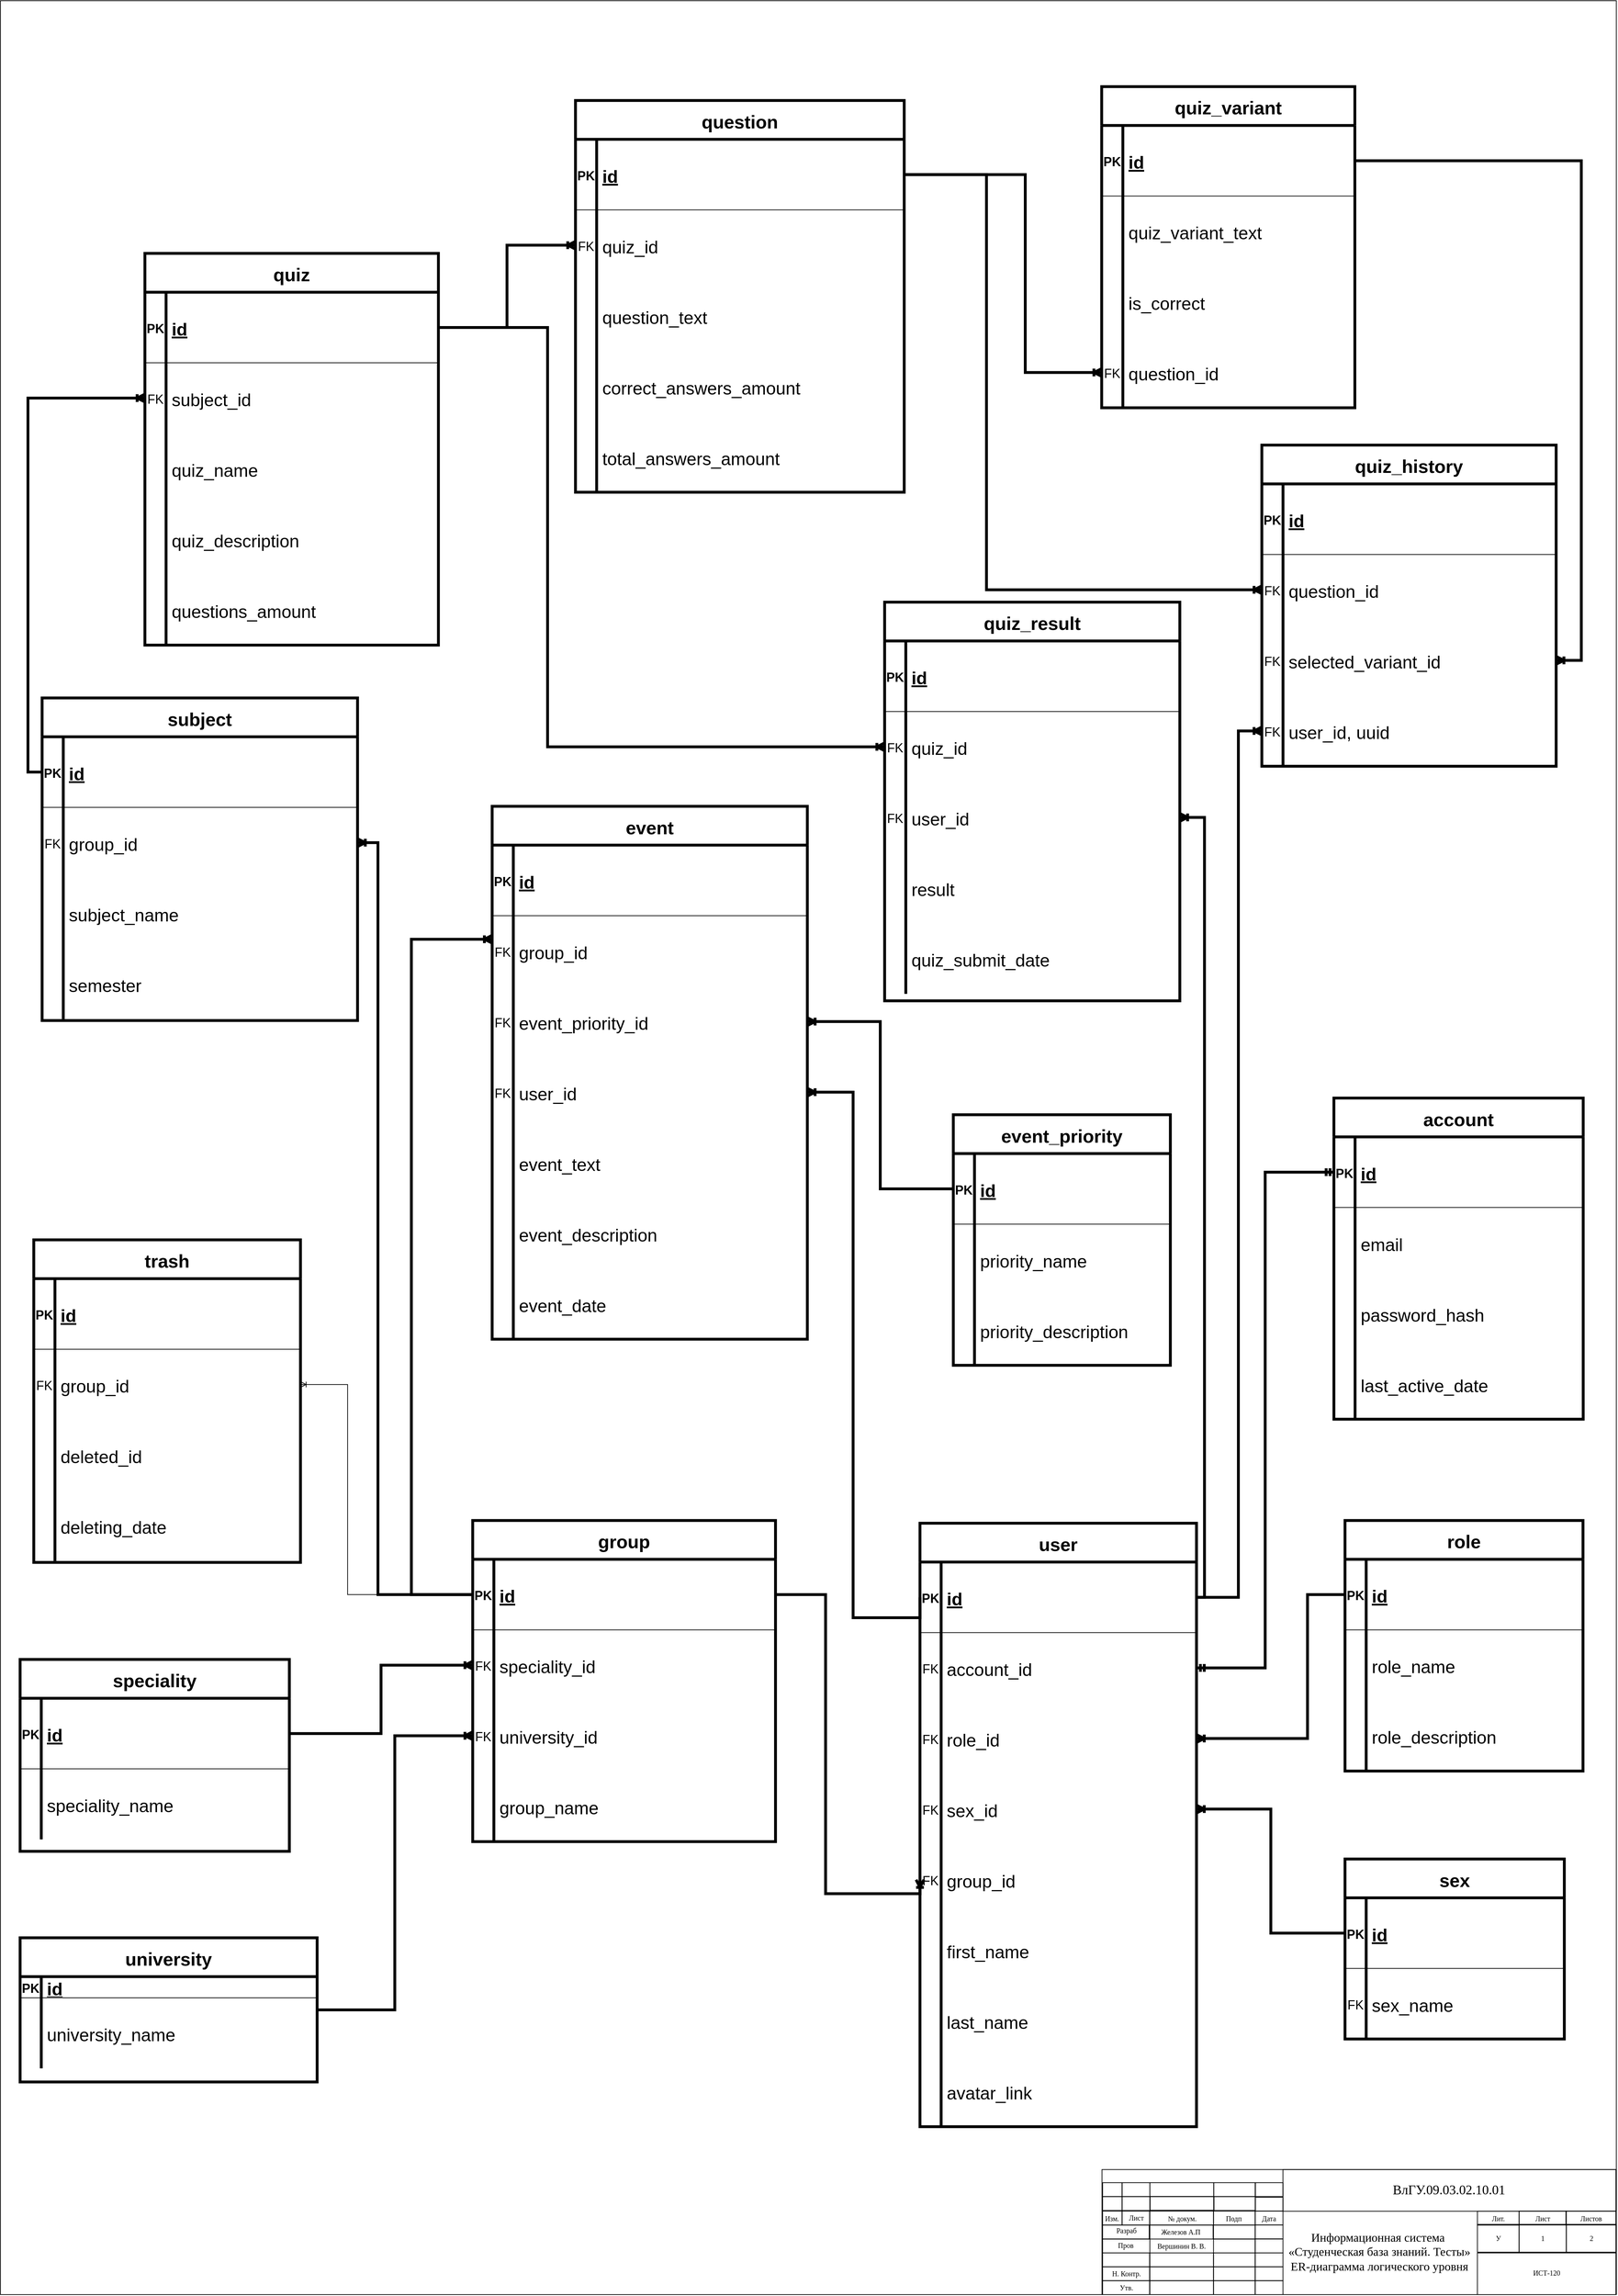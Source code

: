 <mxfile version="18.0.2" type="github">
  <diagram id="R2lEEEUBdFMjLlhIrx00" name="Page-1">
    <mxGraphModel dx="5688" dy="3144" grid="1" gridSize="3.937" guides="1" tooltips="1" connect="1" arrows="1" fold="1" page="1" pageScale="1" pageWidth="2339" pageHeight="3300" math="0" shadow="0" extFonts="Permanent Marker^https://fonts.googleapis.com/css?family=Permanent+Marker">
      <root>
        <mxCell id="0" />
        <mxCell id="1" parent="0" />
        <mxCell id="hRsAympE7n8ipThZUoXn-5" value="" style="group" parent="1" vertex="1" connectable="0">
          <mxGeometry x="23.62" y="20" width="2290.006" height="3250.028" as="geometry" />
        </mxCell>
        <mxCell id="bOlvTl43doBLw3R69mOg-1" value="" style="rounded=0;whiteSpace=wrap;html=1;fillColor=none;" parent="hRsAympE7n8ipThZUoXn-5" vertex="1">
          <mxGeometry width="2290" height="3250" as="geometry" />
        </mxCell>
        <mxCell id="bOlvTl43doBLw3R69mOg-2" value="" style="rounded=0;whiteSpace=wrap;html=1;fillColor=none;" parent="hRsAympE7n8ipThZUoXn-5" vertex="1">
          <mxGeometry x="1561.11" y="3072.86" width="728.35" height="177.165" as="geometry" />
        </mxCell>
        <mxCell id="UN5E2BRM_m0n_mUQd9ct-3" value="" style="rounded=0;whiteSpace=wrap;html=1;fillColor=none;" parent="hRsAympE7n8ipThZUoXn-5" vertex="1">
          <mxGeometry x="1562.01" y="3111.16" width="27.559" height="19.685" as="geometry" />
        </mxCell>
        <mxCell id="UN5E2BRM_m0n_mUQd9ct-4" value="" style="rounded=0;whiteSpace=wrap;html=1;fillColor=none;" parent="hRsAympE7n8ipThZUoXn-5" vertex="1">
          <mxGeometry x="1562.0" y="3131.67" width="27.559" height="19.685" as="geometry" />
        </mxCell>
        <mxCell id="UN5E2BRM_m0n_mUQd9ct-5" value="" style="rounded=0;whiteSpace=wrap;html=1;fillColor=none;" parent="hRsAympE7n8ipThZUoXn-5" vertex="1">
          <mxGeometry x="1562.01" y="3091.47" width="27.559" height="19.685" as="geometry" />
        </mxCell>
        <mxCell id="UN5E2BRM_m0n_mUQd9ct-9" value="" style="rounded=0;whiteSpace=wrap;html=1;fillColor=none;" parent="hRsAympE7n8ipThZUoXn-5" vertex="1">
          <mxGeometry x="1589.57" y="3111.16" width="39.37" height="19.685" as="geometry" />
        </mxCell>
        <mxCell id="UN5E2BRM_m0n_mUQd9ct-10" value="" style="rounded=0;whiteSpace=wrap;html=1;fillColor=none;" parent="hRsAympE7n8ipThZUoXn-5" vertex="1">
          <mxGeometry x="1589.56" y="3131.67" width="39.37" height="19.685" as="geometry" />
        </mxCell>
        <mxCell id="UN5E2BRM_m0n_mUQd9ct-11" value="" style="rounded=0;whiteSpace=wrap;html=1;fillColor=none;" parent="hRsAympE7n8ipThZUoXn-5" vertex="1">
          <mxGeometry x="1589.57" y="3091.47" width="39.37" height="19.685" as="geometry" />
        </mxCell>
        <mxCell id="UN5E2BRM_m0n_mUQd9ct-14" value="" style="rounded=0;whiteSpace=wrap;html=1;fillColor=none;" parent="hRsAympE7n8ipThZUoXn-5" vertex="1">
          <mxGeometry x="1628.94" y="3111.16" width="90.551" height="19.685" as="geometry" />
        </mxCell>
        <mxCell id="UN5E2BRM_m0n_mUQd9ct-15" value="" style="rounded=0;whiteSpace=wrap;html=1;fillColor=none;" parent="hRsAympE7n8ipThZUoXn-5" vertex="1">
          <mxGeometry x="1629.28" y="3110.94" width="90.551" height="19.685" as="geometry" />
        </mxCell>
        <mxCell id="UN5E2BRM_m0n_mUQd9ct-16" value="" style="rounded=0;whiteSpace=wrap;html=1;fillColor=none;" parent="hRsAympE7n8ipThZUoXn-5" vertex="1">
          <mxGeometry x="1628.94" y="3091.47" width="90.551" height="19.685" as="geometry" />
        </mxCell>
        <mxCell id="UN5E2BRM_m0n_mUQd9ct-19" value="" style="rounded=0;whiteSpace=wrap;html=1;fillColor=none;" parent="hRsAympE7n8ipThZUoXn-5" vertex="1">
          <mxGeometry x="1719.49" y="3111.16" width="59.055" height="19.685" as="geometry" />
        </mxCell>
        <mxCell id="UN5E2BRM_m0n_mUQd9ct-20" value="" style="rounded=0;whiteSpace=wrap;html=1;fillColor=none;" parent="hRsAympE7n8ipThZUoXn-5" vertex="1">
          <mxGeometry x="1719.14" y="3131.67" width="59.055" height="19.685" as="geometry" />
        </mxCell>
        <mxCell id="UN5E2BRM_m0n_mUQd9ct-21" value="" style="rounded=0;whiteSpace=wrap;html=1;fillColor=none;" parent="hRsAympE7n8ipThZUoXn-5" vertex="1">
          <mxGeometry x="1719.49" y="3091.47" width="59.055" height="19.685" as="geometry" />
        </mxCell>
        <mxCell id="UN5E2BRM_m0n_mUQd9ct-24" value="" style="rounded=0;whiteSpace=wrap;html=1;fillColor=none;" parent="hRsAympE7n8ipThZUoXn-5" vertex="1">
          <mxGeometry x="1778.21" y="3112" width="39.37" height="19.685" as="geometry" />
        </mxCell>
        <mxCell id="UN5E2BRM_m0n_mUQd9ct-25" value="" style="rounded=0;whiteSpace=wrap;html=1;fillColor=none;" parent="hRsAympE7n8ipThZUoXn-5" vertex="1">
          <mxGeometry x="1778.2" y="3131.67" width="39.37" height="19.685" as="geometry" />
        </mxCell>
        <mxCell id="UN5E2BRM_m0n_mUQd9ct-26" value="" style="rounded=0;whiteSpace=wrap;html=1;fillColor=none;" parent="hRsAympE7n8ipThZUoXn-5" vertex="1">
          <mxGeometry x="1778.19" y="3091.47" width="39.37" height="19.685" as="geometry" />
        </mxCell>
        <mxCell id="UN5E2BRM_m0n_mUQd9ct-27" value="" style="rounded=0;whiteSpace=wrap;html=1;fillColor=none;" parent="hRsAympE7n8ipThZUoXn-5" vertex="1">
          <mxGeometry x="1817.56" y="3072.86" width="472.43" height="59.055" as="geometry" />
        </mxCell>
        <mxCell id="UN5E2BRM_m0n_mUQd9ct-28" value="Изм." style="text;html=1;strokeColor=none;fillColor=none;align=center;verticalAlign=middle;whiteSpace=wrap;rounded=0;fontFamily=Times New Roman;fontSize=10;" parent="hRsAympE7n8ipThZUoXn-5" vertex="1">
          <mxGeometry x="1561.11" y="3131.66" width="27.559" height="19.685" as="geometry" />
        </mxCell>
        <mxCell id="UN5E2BRM_m0n_mUQd9ct-29" value="Лист" style="text;html=1;strokeColor=none;fillColor=none;align=center;verticalAlign=middle;whiteSpace=wrap;rounded=0;fontFamily=Times New Roman;fontSize=10;" parent="hRsAympE7n8ipThZUoXn-5" vertex="1">
          <mxGeometry x="1589.91" y="3130.85" width="39.37" height="19.685" as="geometry" />
        </mxCell>
        <mxCell id="UN5E2BRM_m0n_mUQd9ct-30" value="№ докум." style="text;html=1;strokeColor=none;fillColor=none;align=center;verticalAlign=middle;whiteSpace=wrap;rounded=0;fontFamily=Times New Roman;fontSize=10;" parent="hRsAympE7n8ipThZUoXn-5" vertex="1">
          <mxGeometry x="1629.28" y="3131.66" width="90.551" height="19.68" as="geometry" />
        </mxCell>
        <mxCell id="UN5E2BRM_m0n_mUQd9ct-31" value="Подп" style="text;html=1;strokeColor=none;fillColor=none;align=center;verticalAlign=middle;whiteSpace=wrap;rounded=0;fontFamily=Times New Roman;fontSize=10;" parent="hRsAympE7n8ipThZUoXn-5" vertex="1">
          <mxGeometry x="1718.59" y="3131.93" width="59.055" height="19.68" as="geometry" />
        </mxCell>
        <mxCell id="UN5E2BRM_m0n_mUQd9ct-32" value="Дата" style="text;html=1;strokeColor=none;fillColor=none;align=center;verticalAlign=middle;whiteSpace=wrap;rounded=0;fontFamily=Times New Roman;fontSize=10;" parent="hRsAympE7n8ipThZUoXn-5" vertex="1">
          <mxGeometry x="1778.19" y="3131.93" width="39.37" height="19.685" as="geometry" />
        </mxCell>
        <mxCell id="UN5E2BRM_m0n_mUQd9ct-34" value="" style="rounded=0;whiteSpace=wrap;html=1;fillColor=none;" parent="hRsAympE7n8ipThZUoXn-5" vertex="1">
          <mxGeometry x="1562" y="3151.6" width="66.929" height="19.68" as="geometry" />
        </mxCell>
        <mxCell id="UN5E2BRM_m0n_mUQd9ct-35" value="" style="rounded=0;whiteSpace=wrap;html=1;fillColor=none;" parent="hRsAympE7n8ipThZUoXn-5" vertex="1">
          <mxGeometry x="1562" y="3171.28" width="66.929" height="19.68" as="geometry" />
        </mxCell>
        <mxCell id="UN5E2BRM_m0n_mUQd9ct-36" value="" style="rounded=0;whiteSpace=wrap;html=1;fillColor=none;" parent="hRsAympE7n8ipThZUoXn-5" vertex="1">
          <mxGeometry x="1562" y="3190.96" width="66.929" height="19.68" as="geometry" />
        </mxCell>
        <mxCell id="UN5E2BRM_m0n_mUQd9ct-37" value="" style="rounded=0;whiteSpace=wrap;html=1;fillColor=none;" parent="hRsAympE7n8ipThZUoXn-5" vertex="1">
          <mxGeometry x="1562" y="3210.64" width="66.929" height="19.68" as="geometry" />
        </mxCell>
        <mxCell id="UN5E2BRM_m0n_mUQd9ct-38" value="" style="rounded=0;whiteSpace=wrap;html=1;fillColor=none;" parent="hRsAympE7n8ipThZUoXn-5" vertex="1">
          <mxGeometry x="1562" y="3230.32" width="66.929" height="19.68" as="geometry" />
        </mxCell>
        <mxCell id="UN5E2BRM_m0n_mUQd9ct-39" value="" style="rounded=0;whiteSpace=wrap;html=1;fillColor=none;" parent="hRsAympE7n8ipThZUoXn-5" vertex="1">
          <mxGeometry x="1628.6" y="3131.67" width="90.551" height="19.68" as="geometry" />
        </mxCell>
        <mxCell id="UN5E2BRM_m0n_mUQd9ct-42" value="" style="rounded=0;whiteSpace=wrap;html=1;fillColor=none;" parent="hRsAympE7n8ipThZUoXn-5" vertex="1">
          <mxGeometry x="1628.59" y="3190.96" width="90.551" height="19.68" as="geometry" />
        </mxCell>
        <mxCell id="UN5E2BRM_m0n_mUQd9ct-43" value="" style="rounded=0;whiteSpace=wrap;html=1;fillColor=none;" parent="hRsAympE7n8ipThZUoXn-5" vertex="1">
          <mxGeometry x="1628.59" y="3210.64" width="90.551" height="19.68" as="geometry" />
        </mxCell>
        <mxCell id="UN5E2BRM_m0n_mUQd9ct-44" value="" style="rounded=0;whiteSpace=wrap;html=1;fillColor=none;" parent="hRsAympE7n8ipThZUoXn-5" vertex="1">
          <mxGeometry x="1628.59" y="3230.32" width="90.551" height="19.68" as="geometry" />
        </mxCell>
        <mxCell id="UN5E2BRM_m0n_mUQd9ct-45" value="" style="rounded=0;whiteSpace=wrap;html=1;fillColor=none;" parent="hRsAympE7n8ipThZUoXn-5" vertex="1">
          <mxGeometry x="1719.15" y="3151.61" width="59.055" height="19.68" as="geometry" />
        </mxCell>
        <mxCell id="UN5E2BRM_m0n_mUQd9ct-46" value="" style="rounded=0;whiteSpace=wrap;html=1;fillColor=none;" parent="hRsAympE7n8ipThZUoXn-5" vertex="1">
          <mxGeometry x="1719.14" y="3171.28" width="59.055" height="19.68" as="geometry" />
        </mxCell>
        <mxCell id="UN5E2BRM_m0n_mUQd9ct-48" value="" style="rounded=0;whiteSpace=wrap;html=1;fillColor=none;" parent="hRsAympE7n8ipThZUoXn-5" vertex="1">
          <mxGeometry x="1719.14" y="3190.96" width="59.055" height="19.68" as="geometry" />
        </mxCell>
        <mxCell id="UN5E2BRM_m0n_mUQd9ct-49" value="" style="rounded=0;whiteSpace=wrap;html=1;fillColor=none;" parent="hRsAympE7n8ipThZUoXn-5" vertex="1">
          <mxGeometry x="1719.14" y="3210.64" width="59.055" height="19.68" as="geometry" />
        </mxCell>
        <mxCell id="UN5E2BRM_m0n_mUQd9ct-50" value="" style="rounded=0;whiteSpace=wrap;html=1;fillColor=none;" parent="hRsAympE7n8ipThZUoXn-5" vertex="1">
          <mxGeometry x="1719.14" y="3230.32" width="59.055" height="19.68" as="geometry" />
        </mxCell>
        <mxCell id="UN5E2BRM_m0n_mUQd9ct-51" value="" style="rounded=0;whiteSpace=wrap;html=1;fillColor=none;" parent="hRsAympE7n8ipThZUoXn-5" vertex="1">
          <mxGeometry x="1778.19" y="3151.35" width="39.37" height="19.68" as="geometry" />
        </mxCell>
        <mxCell id="UN5E2BRM_m0n_mUQd9ct-52" value="" style="rounded=0;whiteSpace=wrap;html=1;fillColor=none;" parent="hRsAympE7n8ipThZUoXn-5" vertex="1">
          <mxGeometry x="1778.2" y="3171.28" width="39.37" height="19.68" as="geometry" />
        </mxCell>
        <mxCell id="UN5E2BRM_m0n_mUQd9ct-54" value="" style="rounded=0;whiteSpace=wrap;html=1;fillColor=none;" parent="hRsAympE7n8ipThZUoXn-5" vertex="1">
          <mxGeometry x="1778.2" y="3190.96" width="39.37" height="19.68" as="geometry" />
        </mxCell>
        <mxCell id="UN5E2BRM_m0n_mUQd9ct-55" value="" style="rounded=0;whiteSpace=wrap;html=1;fillColor=none;" parent="hRsAympE7n8ipThZUoXn-5" vertex="1">
          <mxGeometry x="1778.2" y="3210.64" width="39.37" height="19.68" as="geometry" />
        </mxCell>
        <mxCell id="UN5E2BRM_m0n_mUQd9ct-56" value="" style="rounded=0;whiteSpace=wrap;html=1;fillColor=none;" parent="hRsAympE7n8ipThZUoXn-5" vertex="1">
          <mxGeometry x="1778.2" y="3230.32" width="39.37" height="19.68" as="geometry" />
        </mxCell>
        <mxCell id="UN5E2BRM_m0n_mUQd9ct-58" value="" style="rounded=0;whiteSpace=wrap;html=1;fontFamily=Times New Roman;fontSize=10;fillColor=none;" parent="hRsAympE7n8ipThZUoXn-5" vertex="1">
          <mxGeometry x="2218.59" y="3131.68" width="70.866" height="19.685" as="geometry" />
        </mxCell>
        <mxCell id="UN5E2BRM_m0n_mUQd9ct-59" value="2" style="rounded=0;whiteSpace=wrap;html=1;fontFamily=Times New Roman;fontSize=10;fillColor=none;" parent="hRsAympE7n8ipThZUoXn-5" vertex="1">
          <mxGeometry x="2219.14" y="3150.53" width="70.866" height="39.37" as="geometry" />
        </mxCell>
        <mxCell id="UN5E2BRM_m0n_mUQd9ct-65" value="" style="rounded=0;whiteSpace=wrap;html=1;fontFamily=Times New Roman;fontSize=10;fillColor=none;" parent="hRsAympE7n8ipThZUoXn-5" vertex="1">
          <mxGeometry x="2152.23" y="3131.68" width="66.929" height="19.685" as="geometry" />
        </mxCell>
        <mxCell id="UN5E2BRM_m0n_mUQd9ct-66" value="1" style="rounded=0;whiteSpace=wrap;html=1;fontFamily=Times New Roman;fontSize=10;fillColor=none;" parent="hRsAympE7n8ipThZUoXn-5" vertex="1">
          <mxGeometry x="2152.21" y="3150.53" width="66.929" height="39.37" as="geometry" />
        </mxCell>
        <mxCell id="UN5E2BRM_m0n_mUQd9ct-68" value="" style="rounded=0;whiteSpace=wrap;html=1;fontFamily=Times New Roman;fontSize=10;fillColor=none;" parent="hRsAympE7n8ipThZUoXn-5" vertex="1">
          <mxGeometry x="2093.18" y="3131.92" width="59.055" height="19.685" as="geometry" />
        </mxCell>
        <mxCell id="UN5E2BRM_m0n_mUQd9ct-69" value="У" style="rounded=0;whiteSpace=wrap;html=1;fontFamily=Times New Roman;fontSize=10;fillColor=none;" parent="hRsAympE7n8ipThZUoXn-5" vertex="1">
          <mxGeometry x="2093.16" y="3150.53" width="59.05" height="39.37" as="geometry" />
        </mxCell>
        <mxCell id="UN5E2BRM_m0n_mUQd9ct-71" value="" style="rounded=0;whiteSpace=wrap;html=1;fontFamily=Times New Roman;fontSize=10;fillColor=none;" parent="hRsAympE7n8ipThZUoXn-5" vertex="1">
          <mxGeometry x="2093.14" y="3190.97" width="196.85" height="59.055" as="geometry" />
        </mxCell>
        <mxCell id="UN5E2BRM_m0n_mUQd9ct-72" value="Разраб" style="text;html=1;strokeColor=none;fillColor=none;align=center;verticalAlign=middle;whiteSpace=wrap;rounded=0;fontFamily=Times New Roman;fontSize=10;" parent="hRsAympE7n8ipThZUoXn-5" vertex="1">
          <mxGeometry x="1562.35" y="3149.47" width="66.929" height="19.68" as="geometry" />
        </mxCell>
        <mxCell id="UN5E2BRM_m0n_mUQd9ct-73" value="Пров" style="text;html=1;strokeColor=none;fillColor=none;align=center;verticalAlign=middle;whiteSpace=wrap;rounded=0;fontFamily=Times New Roman;fontSize=10;" parent="hRsAympE7n8ipThZUoXn-5" vertex="1">
          <mxGeometry x="1561.107" y="3170.217" width="66.929" height="19.68" as="geometry" />
        </mxCell>
        <mxCell id="UN5E2BRM_m0n_mUQd9ct-75" value="Н. Контр." style="text;html=1;strokeColor=none;fillColor=none;align=center;verticalAlign=middle;whiteSpace=wrap;rounded=0;fontFamily=Times New Roman;fontSize=10;" parent="hRsAympE7n8ipThZUoXn-5" vertex="1">
          <mxGeometry x="1562.001" y="3210.641" width="66.929" height="19.68" as="geometry" />
        </mxCell>
        <mxCell id="UN5E2BRM_m0n_mUQd9ct-76" value="Утв." style="text;html=1;strokeColor=none;fillColor=none;align=center;verticalAlign=middle;whiteSpace=wrap;rounded=0;fontFamily=Times New Roman;fontSize=10;" parent="hRsAympE7n8ipThZUoXn-5" vertex="1">
          <mxGeometry x="1562.008" y="3230.348" width="66.929" height="19.68" as="geometry" />
        </mxCell>
        <mxCell id="UN5E2BRM_m0n_mUQd9ct-77" value="Лит." style="text;html=1;strokeColor=none;fillColor=none;align=center;verticalAlign=middle;whiteSpace=wrap;rounded=0;fontFamily=Times New Roman;fontSize=10;" parent="hRsAympE7n8ipThZUoXn-5" vertex="1">
          <mxGeometry x="2093.18" y="3131.93" width="59.055" height="19.68" as="geometry" />
        </mxCell>
        <mxCell id="UN5E2BRM_m0n_mUQd9ct-78" value="Лист" style="text;html=1;strokeColor=none;fillColor=none;align=center;verticalAlign=middle;whiteSpace=wrap;rounded=0;fontFamily=Times New Roman;fontSize=10;" parent="hRsAympE7n8ipThZUoXn-5" vertex="1">
          <mxGeometry x="2152.232" y="3131.682" width="66.929" height="19.68" as="geometry" />
        </mxCell>
        <mxCell id="UN5E2BRM_m0n_mUQd9ct-79" value="Листов" style="text;html=1;strokeColor=none;fillColor=none;align=center;verticalAlign=middle;whiteSpace=wrap;rounded=0;fontFamily=Times New Roman;fontSize=10;" parent="hRsAympE7n8ipThZUoXn-5" vertex="1">
          <mxGeometry x="2219.16" y="3131.68" width="69.75" height="19.68" as="geometry" />
        </mxCell>
        <mxCell id="UN5E2BRM_m0n_mUQd9ct-80" value="" style="rounded=0;whiteSpace=wrap;html=1;fillColor=none;" parent="hRsAympE7n8ipThZUoXn-5" vertex="1">
          <mxGeometry x="1628.04" y="3151.61" width="90.551" height="19.685" as="geometry" />
        </mxCell>
        <mxCell id="UN5E2BRM_m0n_mUQd9ct-81" value="Вершинин В. В." style="text;html=1;strokeColor=none;fillColor=none;align=center;verticalAlign=middle;whiteSpace=wrap;rounded=0;fontFamily=Times New Roman;fontSize=10;" parent="hRsAympE7n8ipThZUoXn-5" vertex="1">
          <mxGeometry x="1629.28" y="3171.03" width="88.74" height="19.68" as="geometry" />
        </mxCell>
        <mxCell id="UN5E2BRM_m0n_mUQd9ct-82" value="Железов А.П" style="text;html=1;strokeColor=none;fillColor=none;align=center;verticalAlign=middle;whiteSpace=wrap;rounded=0;fontFamily=Times New Roman;fontSize=10;" parent="hRsAympE7n8ipThZUoXn-5" vertex="1">
          <mxGeometry x="1628.597" y="3151.337" width="88.74" height="19.68" as="geometry" />
        </mxCell>
        <mxCell id="UN5E2BRM_m0n_mUQd9ct-83" value="&lt;span style=&quot;font-size: 14.0pt ; line-height: 150% ; font-family: &amp;quot;times new roman&amp;quot; , serif&quot;&gt;ВлГУ.09.03.02.10.01&lt;/span&gt;" style="text;html=1;strokeColor=none;fillColor=none;align=center;verticalAlign=middle;whiteSpace=wrap;rounded=0;fontFamily=Times New Roman;fontSize=10;" parent="hRsAympE7n8ipThZUoXn-5" vertex="1">
          <mxGeometry x="1817.56" y="3072.86" width="471.33" height="56.74" as="geometry" />
        </mxCell>
        <mxCell id="UN5E2BRM_m0n_mUQd9ct-84" value="ИСТ-120" style="text;html=1;strokeColor=none;fillColor=none;align=center;verticalAlign=middle;whiteSpace=wrap;rounded=0;fontFamily=Times New Roman;fontSize=10;" parent="hRsAympE7n8ipThZUoXn-5" vertex="1">
          <mxGeometry x="2093.18" y="3189.9" width="195.71" height="57.81" as="geometry" />
        </mxCell>
        <mxCell id="UN5E2BRM_m0n_mUQd9ct-85" value="&lt;div style=&quot;&quot;&gt;&lt;span style=&quot;font-size: 17px; background-color: initial;&quot;&gt;Информационная система&amp;nbsp; «&lt;/span&gt;&lt;span style=&quot;background-color: initial; font-size: 17px; text-align: left;&quot;&gt;Студенческая база знаний. Тесты»&lt;/span&gt;&lt;/div&gt;&lt;font style=&quot;font-size: 17px&quot;&gt;ER-диаграмма логического уровня&lt;br&gt;&lt;/font&gt;" style="text;html=1;strokeColor=none;fillColor=none;align=center;verticalAlign=middle;whiteSpace=wrap;rounded=0;fontFamily=Times New Roman;fontSize=10;" parent="hRsAympE7n8ipThZUoXn-5" vertex="1">
          <mxGeometry x="1817.58" y="3131.93" width="274.46" height="116.09" as="geometry" />
        </mxCell>
        <mxCell id="wQAFLfGIhW9gEui9MyVe-332" value="event_priority" style="shape=table;startSize=55;container=1;collapsible=1;childLayout=tableLayout;fixedRows=1;rowLines=0;fontStyle=1;align=center;resizeLast=1;fontSize=26;strokeWidth=4;" parent="hRsAympE7n8ipThZUoXn-5" vertex="1">
          <mxGeometry x="1350.39" y="1578.42" width="307.61" height="355" as="geometry">
            <mxRectangle x="1253.5" y="1413.07" width="204.724" height="35.433" as="alternateBounds" />
          </mxGeometry>
        </mxCell>
        <mxCell id="wQAFLfGIhW9gEui9MyVe-333" value="" style="shape=tableRow;horizontal=0;startSize=0;swimlaneHead=0;swimlaneBody=0;fillColor=none;collapsible=0;dropTarget=0;points=[[0,0.5],[1,0.5]];portConstraint=eastwest;top=0;left=0;right=0;bottom=1;" parent="wQAFLfGIhW9gEui9MyVe-332" vertex="1">
          <mxGeometry y="55" width="307.61" height="100" as="geometry" />
        </mxCell>
        <mxCell id="wQAFLfGIhW9gEui9MyVe-334" value="PK" style="shape=partialRectangle;connectable=0;fillColor=none;top=0;left=0;bottom=0;right=0;fontStyle=1;overflow=hidden;fontSize=18;" parent="wQAFLfGIhW9gEui9MyVe-333" vertex="1">
          <mxGeometry width="30" height="100" as="geometry">
            <mxRectangle width="30" height="100" as="alternateBounds" />
          </mxGeometry>
        </mxCell>
        <mxCell id="wQAFLfGIhW9gEui9MyVe-335" value="id" style="shape=partialRectangle;connectable=0;fillColor=none;top=0;left=0;bottom=0;right=0;align=left;spacingLeft=6;fontStyle=5;overflow=hidden;fontSize=25;" parent="wQAFLfGIhW9gEui9MyVe-333" vertex="1">
          <mxGeometry x="30" width="277.61" height="100" as="geometry">
            <mxRectangle width="277.61" height="100" as="alternateBounds" />
          </mxGeometry>
        </mxCell>
        <mxCell id="wQAFLfGIhW9gEui9MyVe-336" value="" style="shape=tableRow;horizontal=0;startSize=0;swimlaneHead=0;swimlaneBody=0;fillColor=none;collapsible=0;dropTarget=0;points=[[0,0.5],[1,0.5]];portConstraint=eastwest;top=0;left=0;right=0;bottom=0;" parent="wQAFLfGIhW9gEui9MyVe-332" vertex="1">
          <mxGeometry y="155" width="307.61" height="100" as="geometry" />
        </mxCell>
        <mxCell id="wQAFLfGIhW9gEui9MyVe-337" value="" style="shape=partialRectangle;connectable=0;fillColor=none;top=0;left=0;bottom=0;right=0;editable=1;overflow=hidden;" parent="wQAFLfGIhW9gEui9MyVe-336" vertex="1">
          <mxGeometry width="30" height="100" as="geometry">
            <mxRectangle width="30" height="100" as="alternateBounds" />
          </mxGeometry>
        </mxCell>
        <mxCell id="wQAFLfGIhW9gEui9MyVe-338" value="priority_name" style="shape=partialRectangle;connectable=0;fillColor=none;top=0;left=0;bottom=0;right=0;align=left;spacingLeft=6;overflow=hidden;fontSize=25;" parent="wQAFLfGIhW9gEui9MyVe-336" vertex="1">
          <mxGeometry x="30" width="277.61" height="100" as="geometry">
            <mxRectangle width="277.61" height="100" as="alternateBounds" />
          </mxGeometry>
        </mxCell>
        <mxCell id="wQAFLfGIhW9gEui9MyVe-339" value="" style="shape=tableRow;horizontal=0;startSize=0;swimlaneHead=0;swimlaneBody=0;fillColor=none;collapsible=0;dropTarget=0;points=[[0,0.5],[1,0.5]];portConstraint=eastwest;top=0;left=0;right=0;bottom=0;" parent="wQAFLfGIhW9gEui9MyVe-332" vertex="1">
          <mxGeometry y="255" width="307.61" height="100" as="geometry" />
        </mxCell>
        <mxCell id="wQAFLfGIhW9gEui9MyVe-340" value="" style="shape=partialRectangle;connectable=0;fillColor=none;top=0;left=0;bottom=0;right=0;editable=1;overflow=hidden;" parent="wQAFLfGIhW9gEui9MyVe-339" vertex="1">
          <mxGeometry width="30" height="100" as="geometry">
            <mxRectangle width="30" height="100" as="alternateBounds" />
          </mxGeometry>
        </mxCell>
        <mxCell id="wQAFLfGIhW9gEui9MyVe-341" value="priority_description" style="shape=partialRectangle;connectable=0;fillColor=none;top=0;left=0;bottom=0;right=0;align=left;spacingLeft=6;overflow=hidden;fontSize=25;" parent="wQAFLfGIhW9gEui9MyVe-339" vertex="1">
          <mxGeometry x="30" width="277.61" height="100" as="geometry">
            <mxRectangle width="277.61" height="100" as="alternateBounds" />
          </mxGeometry>
        </mxCell>
        <mxCell id="wQAFLfGIhW9gEui9MyVe-410" value="quiz_history" style="shape=table;startSize=55;container=1;collapsible=1;childLayout=tableLayout;fixedRows=1;rowLines=0;fontStyle=1;align=center;resizeLast=1;fontSize=26;strokeWidth=4;" parent="hRsAympE7n8ipThZUoXn-5" vertex="1">
          <mxGeometry x="1787.63" y="629.6" width="417.09" height="455" as="geometry" />
        </mxCell>
        <mxCell id="wQAFLfGIhW9gEui9MyVe-411" value="" style="shape=tableRow;horizontal=0;startSize=0;swimlaneHead=0;swimlaneBody=0;fillColor=none;collapsible=0;dropTarget=0;points=[[0,0.5],[1,0.5]];portConstraint=eastwest;top=0;left=0;right=0;bottom=1;" parent="wQAFLfGIhW9gEui9MyVe-410" vertex="1">
          <mxGeometry y="55" width="417.09" height="100" as="geometry" />
        </mxCell>
        <mxCell id="wQAFLfGIhW9gEui9MyVe-412" value="PK" style="shape=partialRectangle;connectable=0;fillColor=none;top=0;left=0;bottom=0;right=0;fontStyle=1;overflow=hidden;fontSize=18;" parent="wQAFLfGIhW9gEui9MyVe-411" vertex="1">
          <mxGeometry width="30" height="100" as="geometry">
            <mxRectangle width="30" height="100" as="alternateBounds" />
          </mxGeometry>
        </mxCell>
        <mxCell id="wQAFLfGIhW9gEui9MyVe-413" value="id" style="shape=partialRectangle;connectable=0;fillColor=none;top=0;left=0;bottom=0;right=0;align=left;spacingLeft=6;fontStyle=5;overflow=hidden;fontSize=25;" parent="wQAFLfGIhW9gEui9MyVe-411" vertex="1">
          <mxGeometry x="30" width="387.09" height="100" as="geometry">
            <mxRectangle width="387.09" height="100" as="alternateBounds" />
          </mxGeometry>
        </mxCell>
        <mxCell id="wQAFLfGIhW9gEui9MyVe-414" value="" style="shape=tableRow;horizontal=0;startSize=0;swimlaneHead=0;swimlaneBody=0;fillColor=none;collapsible=0;dropTarget=0;points=[[0,0.5],[1,0.5]];portConstraint=eastwest;top=0;left=0;right=0;bottom=0;" parent="wQAFLfGIhW9gEui9MyVe-410" vertex="1">
          <mxGeometry y="155" width="417.09" height="100" as="geometry" />
        </mxCell>
        <mxCell id="wQAFLfGIhW9gEui9MyVe-415" value="FK" style="shape=partialRectangle;connectable=0;fillColor=none;top=0;left=0;bottom=0;right=0;fontStyle=0;overflow=hidden;fontSize=18;" parent="wQAFLfGIhW9gEui9MyVe-414" vertex="1">
          <mxGeometry width="30" height="100" as="geometry">
            <mxRectangle width="30" height="100" as="alternateBounds" />
          </mxGeometry>
        </mxCell>
        <mxCell id="wQAFLfGIhW9gEui9MyVe-416" value="question_id" style="shape=partialRectangle;connectable=0;fillColor=none;top=0;left=0;bottom=0;right=0;align=left;spacingLeft=6;fontStyle=0;overflow=hidden;fontSize=25;" parent="wQAFLfGIhW9gEui9MyVe-414" vertex="1">
          <mxGeometry x="30" width="387.09" height="100" as="geometry">
            <mxRectangle width="387.09" height="100" as="alternateBounds" />
          </mxGeometry>
        </mxCell>
        <mxCell id="wQAFLfGIhW9gEui9MyVe-417" value="" style="shape=tableRow;horizontal=0;startSize=0;swimlaneHead=0;swimlaneBody=0;fillColor=none;collapsible=0;dropTarget=0;points=[[0,0.5],[1,0.5]];portConstraint=eastwest;top=0;left=0;right=0;bottom=0;" parent="wQAFLfGIhW9gEui9MyVe-410" vertex="1">
          <mxGeometry y="255" width="417.09" height="100" as="geometry" />
        </mxCell>
        <mxCell id="wQAFLfGIhW9gEui9MyVe-418" value="FK" style="shape=partialRectangle;connectable=0;fillColor=none;top=0;left=0;bottom=0;right=0;fontStyle=0;overflow=hidden;fontSize=18;" parent="wQAFLfGIhW9gEui9MyVe-417" vertex="1">
          <mxGeometry width="30" height="100" as="geometry">
            <mxRectangle width="30" height="100" as="alternateBounds" />
          </mxGeometry>
        </mxCell>
        <mxCell id="wQAFLfGIhW9gEui9MyVe-419" value="selected_variant_id" style="shape=partialRectangle;connectable=0;fillColor=none;top=0;left=0;bottom=0;right=0;align=left;spacingLeft=6;fontStyle=0;overflow=hidden;fontSize=25;" parent="wQAFLfGIhW9gEui9MyVe-417" vertex="1">
          <mxGeometry x="30" width="387.09" height="100" as="geometry">
            <mxRectangle width="387.09" height="100" as="alternateBounds" />
          </mxGeometry>
        </mxCell>
        <mxCell id="wQAFLfGIhW9gEui9MyVe-420" value="" style="shape=tableRow;horizontal=0;startSize=0;swimlaneHead=0;swimlaneBody=0;fillColor=none;collapsible=0;dropTarget=0;points=[[0,0.5],[1,0.5]];portConstraint=eastwest;top=0;left=0;right=0;bottom=0;" parent="wQAFLfGIhW9gEui9MyVe-410" vertex="1">
          <mxGeometry y="355" width="417.09" height="100" as="geometry" />
        </mxCell>
        <mxCell id="wQAFLfGIhW9gEui9MyVe-421" value="FK" style="shape=partialRectangle;connectable=0;fillColor=none;top=0;left=0;bottom=0;right=0;fontStyle=0;overflow=hidden;fontSize=18;" parent="wQAFLfGIhW9gEui9MyVe-420" vertex="1">
          <mxGeometry width="30" height="100" as="geometry">
            <mxRectangle width="30" height="100" as="alternateBounds" />
          </mxGeometry>
        </mxCell>
        <mxCell id="wQAFLfGIhW9gEui9MyVe-422" value="user_id, uuid" style="shape=partialRectangle;connectable=0;fillColor=none;top=0;left=0;bottom=0;right=0;align=left;spacingLeft=6;fontStyle=0;overflow=hidden;fontSize=25;" parent="wQAFLfGIhW9gEui9MyVe-420" vertex="1">
          <mxGeometry x="30" width="387.09" height="100" as="geometry">
            <mxRectangle width="387.09" height="100" as="alternateBounds" />
          </mxGeometry>
        </mxCell>
        <mxCell id="wQAFLfGIhW9gEui9MyVe-346" value="account" style="shape=table;startSize=55;container=1;collapsible=1;childLayout=tableLayout;fixedRows=1;rowLines=0;fontStyle=1;align=center;resizeLast=1;fontSize=26;strokeWidth=4;" parent="hRsAympE7n8ipThZUoXn-5" vertex="1">
          <mxGeometry x="1889.76" y="1554.8" width="353.3" height="455" as="geometry">
            <mxRectangle x="370" y="990" width="80" height="30" as="alternateBounds" />
          </mxGeometry>
        </mxCell>
        <mxCell id="wQAFLfGIhW9gEui9MyVe-347" value="" style="shape=tableRow;horizontal=0;startSize=0;swimlaneHead=0;swimlaneBody=0;fillColor=none;collapsible=0;dropTarget=0;points=[[0,0.5],[1,0.5]];portConstraint=eastwest;top=0;left=0;right=0;bottom=1;" parent="wQAFLfGIhW9gEui9MyVe-346" vertex="1">
          <mxGeometry y="55" width="353.3" height="100" as="geometry" />
        </mxCell>
        <mxCell id="wQAFLfGIhW9gEui9MyVe-348" value="PK" style="shape=partialRectangle;connectable=0;fillColor=none;top=0;left=0;bottom=0;right=0;fontStyle=1;overflow=hidden;fontSize=18;" parent="wQAFLfGIhW9gEui9MyVe-347" vertex="1">
          <mxGeometry width="30" height="100" as="geometry">
            <mxRectangle width="30" height="100" as="alternateBounds" />
          </mxGeometry>
        </mxCell>
        <mxCell id="wQAFLfGIhW9gEui9MyVe-349" value="id" style="shape=partialRectangle;connectable=0;fillColor=none;top=0;left=0;bottom=0;right=0;align=left;spacingLeft=6;fontStyle=5;overflow=hidden;fontSize=25;" parent="wQAFLfGIhW9gEui9MyVe-347" vertex="1">
          <mxGeometry x="30" width="323.3" height="100" as="geometry">
            <mxRectangle width="323.3" height="100" as="alternateBounds" />
          </mxGeometry>
        </mxCell>
        <mxCell id="wQAFLfGIhW9gEui9MyVe-350" value="" style="shape=tableRow;horizontal=0;startSize=0;swimlaneHead=0;swimlaneBody=0;fillColor=none;collapsible=0;dropTarget=0;points=[[0,0.5],[1,0.5]];portConstraint=eastwest;top=0;left=0;right=0;bottom=0;" parent="wQAFLfGIhW9gEui9MyVe-346" vertex="1">
          <mxGeometry y="155" width="353.3" height="100" as="geometry" />
        </mxCell>
        <mxCell id="wQAFLfGIhW9gEui9MyVe-351" value="" style="shape=partialRectangle;connectable=0;fillColor=none;top=0;left=0;bottom=0;right=0;editable=1;overflow=hidden;" parent="wQAFLfGIhW9gEui9MyVe-350" vertex="1">
          <mxGeometry width="30" height="100" as="geometry">
            <mxRectangle width="30" height="100" as="alternateBounds" />
          </mxGeometry>
        </mxCell>
        <mxCell id="wQAFLfGIhW9gEui9MyVe-352" value="email" style="shape=partialRectangle;connectable=0;fillColor=none;top=0;left=0;bottom=0;right=0;align=left;spacingLeft=6;overflow=hidden;fontSize=25;" parent="wQAFLfGIhW9gEui9MyVe-350" vertex="1">
          <mxGeometry x="30" width="323.3" height="100" as="geometry">
            <mxRectangle width="323.3" height="100" as="alternateBounds" />
          </mxGeometry>
        </mxCell>
        <mxCell id="wQAFLfGIhW9gEui9MyVe-353" value="" style="shape=tableRow;horizontal=0;startSize=0;swimlaneHead=0;swimlaneBody=0;fillColor=none;collapsible=0;dropTarget=0;points=[[0,0.5],[1,0.5]];portConstraint=eastwest;top=0;left=0;right=0;bottom=0;" parent="wQAFLfGIhW9gEui9MyVe-346" vertex="1">
          <mxGeometry y="255" width="353.3" height="100" as="geometry" />
        </mxCell>
        <mxCell id="wQAFLfGIhW9gEui9MyVe-354" value="" style="shape=partialRectangle;connectable=0;fillColor=none;top=0;left=0;bottom=0;right=0;editable=1;overflow=hidden;" parent="wQAFLfGIhW9gEui9MyVe-353" vertex="1">
          <mxGeometry width="30" height="100" as="geometry">
            <mxRectangle width="30" height="100" as="alternateBounds" />
          </mxGeometry>
        </mxCell>
        <mxCell id="wQAFLfGIhW9gEui9MyVe-355" value="password_hash" style="shape=partialRectangle;connectable=0;fillColor=none;top=0;left=0;bottom=0;right=0;align=left;spacingLeft=6;overflow=hidden;fontSize=25;" parent="wQAFLfGIhW9gEui9MyVe-353" vertex="1">
          <mxGeometry x="30" width="323.3" height="100" as="geometry">
            <mxRectangle width="323.3" height="100" as="alternateBounds" />
          </mxGeometry>
        </mxCell>
        <mxCell id="wQAFLfGIhW9gEui9MyVe-356" value="" style="shape=tableRow;horizontal=0;startSize=0;swimlaneHead=0;swimlaneBody=0;fillColor=none;collapsible=0;dropTarget=0;points=[[0,0.5],[1,0.5]];portConstraint=eastwest;top=0;left=0;right=0;bottom=0;" parent="wQAFLfGIhW9gEui9MyVe-346" vertex="1">
          <mxGeometry y="355" width="353.3" height="100" as="geometry" />
        </mxCell>
        <mxCell id="wQAFLfGIhW9gEui9MyVe-357" value="" style="shape=partialRectangle;connectable=0;fillColor=none;top=0;left=0;bottom=0;right=0;editable=1;overflow=hidden;" parent="wQAFLfGIhW9gEui9MyVe-356" vertex="1">
          <mxGeometry width="30" height="100" as="geometry">
            <mxRectangle width="30" height="100" as="alternateBounds" />
          </mxGeometry>
        </mxCell>
        <mxCell id="wQAFLfGIhW9gEui9MyVe-358" value="last_active_date" style="shape=partialRectangle;connectable=0;fillColor=none;top=0;left=0;bottom=0;right=0;align=left;spacingLeft=6;overflow=hidden;fontSize=25;" parent="wQAFLfGIhW9gEui9MyVe-356" vertex="1">
          <mxGeometry x="30" width="323.3" height="100" as="geometry">
            <mxRectangle width="323.3" height="100" as="alternateBounds" />
          </mxGeometry>
        </mxCell>
        <mxCell id="wQAFLfGIhW9gEui9MyVe-433" value="university" style="shape=table;startSize=55;container=1;collapsible=1;childLayout=tableLayout;fixedRows=1;rowLines=0;fontStyle=1;align=center;resizeLast=1;fontSize=26;shadow=0;strokeWidth=4;" parent="hRsAympE7n8ipThZUoXn-5" vertex="1">
          <mxGeometry x="27.88" y="2744.49" width="420.94" height="204.32" as="geometry" />
        </mxCell>
        <mxCell id="wQAFLfGIhW9gEui9MyVe-434" value="" style="shape=tableRow;horizontal=0;startSize=0;swimlaneHead=0;swimlaneBody=0;fillColor=none;collapsible=0;dropTarget=0;points=[[0,0.5],[1,0.5]];portConstraint=eastwest;top=0;left=0;right=0;bottom=1;" parent="wQAFLfGIhW9gEui9MyVe-433" vertex="1">
          <mxGeometry y="55" width="420.94" height="30" as="geometry" />
        </mxCell>
        <mxCell id="wQAFLfGIhW9gEui9MyVe-435" value="PK" style="shape=partialRectangle;connectable=0;fillColor=none;top=0;left=0;bottom=0;right=0;fontStyle=1;overflow=hidden;fontSize=18;" parent="wQAFLfGIhW9gEui9MyVe-434" vertex="1">
          <mxGeometry width="30" height="30" as="geometry">
            <mxRectangle width="30" height="30" as="alternateBounds" />
          </mxGeometry>
        </mxCell>
        <mxCell id="wQAFLfGIhW9gEui9MyVe-436" value="id" style="shape=partialRectangle;connectable=0;fillColor=none;top=0;left=0;bottom=0;right=0;align=left;spacingLeft=6;fontStyle=5;overflow=hidden;fontSize=25;" parent="wQAFLfGIhW9gEui9MyVe-434" vertex="1">
          <mxGeometry x="30" width="390.94" height="30" as="geometry">
            <mxRectangle width="390.94" height="30" as="alternateBounds" />
          </mxGeometry>
        </mxCell>
        <mxCell id="wQAFLfGIhW9gEui9MyVe-437" value="" style="shape=tableRow;horizontal=0;startSize=0;swimlaneHead=0;swimlaneBody=0;fillColor=none;collapsible=0;dropTarget=0;points=[[0,0.5],[1,0.5]];portConstraint=eastwest;top=0;left=0;right=0;bottom=0;" parent="wQAFLfGIhW9gEui9MyVe-433" vertex="1">
          <mxGeometry y="85" width="420.94" height="100" as="geometry" />
        </mxCell>
        <mxCell id="wQAFLfGIhW9gEui9MyVe-438" value="" style="shape=partialRectangle;connectable=0;fillColor=none;top=0;left=0;bottom=0;right=0;editable=1;overflow=hidden;" parent="wQAFLfGIhW9gEui9MyVe-437" vertex="1">
          <mxGeometry width="30" height="100" as="geometry">
            <mxRectangle width="30" height="100" as="alternateBounds" />
          </mxGeometry>
        </mxCell>
        <mxCell id="wQAFLfGIhW9gEui9MyVe-439" value="university_name" style="shape=partialRectangle;connectable=0;fillColor=none;top=0;left=0;bottom=0;right=0;align=left;spacingLeft=6;overflow=hidden;fontSize=25;" parent="wQAFLfGIhW9gEui9MyVe-437" vertex="1">
          <mxGeometry x="30" width="390.94" height="100" as="geometry">
            <mxRectangle width="390.94" height="100" as="alternateBounds" />
          </mxGeometry>
        </mxCell>
        <mxCell id="wQAFLfGIhW9gEui9MyVe-271" value="group" style="shape=table;startSize=55;container=1;collapsible=1;childLayout=tableLayout;fixedRows=1;rowLines=0;fontStyle=1;align=center;resizeLast=1;fontSize=26;shadow=0;strokeWidth=4;" parent="hRsAympE7n8ipThZUoXn-5" vertex="1">
          <mxGeometry x="669.29" y="2153.22" width="429.13" height="455" as="geometry" />
        </mxCell>
        <mxCell id="wQAFLfGIhW9gEui9MyVe-272" value="" style="shape=tableRow;horizontal=0;startSize=0;swimlaneHead=0;swimlaneBody=0;fillColor=none;collapsible=0;dropTarget=0;points=[[0,0.5],[1,0.5]];portConstraint=eastwest;top=0;left=0;right=0;bottom=1;" parent="wQAFLfGIhW9gEui9MyVe-271" vertex="1">
          <mxGeometry y="55" width="429.13" height="100" as="geometry" />
        </mxCell>
        <mxCell id="wQAFLfGIhW9gEui9MyVe-273" value="PK" style="shape=partialRectangle;connectable=0;fillColor=none;top=0;left=0;bottom=0;right=0;fontStyle=1;overflow=hidden;fontSize=18;" parent="wQAFLfGIhW9gEui9MyVe-272" vertex="1">
          <mxGeometry width="30" height="100" as="geometry">
            <mxRectangle width="30" height="100" as="alternateBounds" />
          </mxGeometry>
        </mxCell>
        <mxCell id="wQAFLfGIhW9gEui9MyVe-274" value="id" style="shape=partialRectangle;connectable=0;fillColor=none;top=0;left=0;bottom=0;right=0;align=left;spacingLeft=6;fontStyle=5;overflow=hidden;fontSize=25;" parent="wQAFLfGIhW9gEui9MyVe-272" vertex="1">
          <mxGeometry x="30" width="399.13" height="100" as="geometry">
            <mxRectangle width="399.13" height="100" as="alternateBounds" />
          </mxGeometry>
        </mxCell>
        <mxCell id="wQAFLfGIhW9gEui9MyVe-275" value="" style="shape=tableRow;horizontal=0;startSize=0;swimlaneHead=0;swimlaneBody=0;fillColor=none;collapsible=0;dropTarget=0;points=[[0,0.5],[1,0.5]];portConstraint=eastwest;top=0;left=0;right=0;bottom=0;" parent="wQAFLfGIhW9gEui9MyVe-271" vertex="1">
          <mxGeometry y="155" width="429.13" height="100" as="geometry" />
        </mxCell>
        <mxCell id="wQAFLfGIhW9gEui9MyVe-276" value="FK" style="shape=partialRectangle;connectable=0;fillColor=none;top=0;left=0;bottom=0;right=0;fontStyle=0;overflow=hidden;fontSize=18;" parent="wQAFLfGIhW9gEui9MyVe-275" vertex="1">
          <mxGeometry width="30" height="100" as="geometry">
            <mxRectangle width="30" height="100" as="alternateBounds" />
          </mxGeometry>
        </mxCell>
        <mxCell id="wQAFLfGIhW9gEui9MyVe-277" value="speciality_id" style="shape=partialRectangle;connectable=0;fillColor=none;top=0;left=0;bottom=0;right=0;align=left;spacingLeft=6;fontStyle=0;overflow=hidden;fontSize=25;" parent="wQAFLfGIhW9gEui9MyVe-275" vertex="1">
          <mxGeometry x="30" width="399.13" height="100" as="geometry">
            <mxRectangle width="399.13" height="100" as="alternateBounds" />
          </mxGeometry>
        </mxCell>
        <mxCell id="wQAFLfGIhW9gEui9MyVe-278" value="" style="shape=tableRow;horizontal=0;startSize=0;swimlaneHead=0;swimlaneBody=0;fillColor=none;collapsible=0;dropTarget=0;points=[[0,0.5],[1,0.5]];portConstraint=eastwest;top=0;left=0;right=0;bottom=0;" parent="wQAFLfGIhW9gEui9MyVe-271" vertex="1">
          <mxGeometry y="255" width="429.13" height="100" as="geometry" />
        </mxCell>
        <mxCell id="wQAFLfGIhW9gEui9MyVe-279" value="FK" style="shape=partialRectangle;connectable=0;fillColor=none;top=0;left=0;bottom=0;right=0;editable=1;overflow=hidden;fontSize=18;" parent="wQAFLfGIhW9gEui9MyVe-278" vertex="1">
          <mxGeometry width="30" height="100" as="geometry">
            <mxRectangle width="30" height="100" as="alternateBounds" />
          </mxGeometry>
        </mxCell>
        <mxCell id="wQAFLfGIhW9gEui9MyVe-280" value="university_id" style="shape=partialRectangle;connectable=0;fillColor=none;top=0;left=0;bottom=0;right=0;align=left;spacingLeft=6;overflow=hidden;fontSize=25;" parent="wQAFLfGIhW9gEui9MyVe-278" vertex="1">
          <mxGeometry x="30" width="399.13" height="100" as="geometry">
            <mxRectangle width="399.13" height="100" as="alternateBounds" />
          </mxGeometry>
        </mxCell>
        <mxCell id="wQAFLfGIhW9gEui9MyVe-281" value="" style="shape=tableRow;horizontal=0;startSize=0;swimlaneHead=0;swimlaneBody=0;fillColor=none;collapsible=0;dropTarget=0;points=[[0,0.5],[1,0.5]];portConstraint=eastwest;top=0;left=0;right=0;bottom=0;" parent="wQAFLfGIhW9gEui9MyVe-271" vertex="1">
          <mxGeometry y="355" width="429.13" height="100" as="geometry" />
        </mxCell>
        <mxCell id="wQAFLfGIhW9gEui9MyVe-282" value="" style="shape=partialRectangle;connectable=0;fillColor=none;top=0;left=0;bottom=0;right=0;editable=1;overflow=hidden;" parent="wQAFLfGIhW9gEui9MyVe-281" vertex="1">
          <mxGeometry width="30" height="100" as="geometry">
            <mxRectangle width="30" height="100" as="alternateBounds" />
          </mxGeometry>
        </mxCell>
        <mxCell id="wQAFLfGIhW9gEui9MyVe-283" value="group_name" style="shape=partialRectangle;connectable=0;fillColor=none;top=0;left=0;bottom=0;right=0;align=left;spacingLeft=6;overflow=hidden;fontSize=25;" parent="wQAFLfGIhW9gEui9MyVe-281" vertex="1">
          <mxGeometry x="30" width="399.13" height="100" as="geometry">
            <mxRectangle width="399.13" height="100" as="alternateBounds" />
          </mxGeometry>
        </mxCell>
        <mxCell id="wQAFLfGIhW9gEui9MyVe-454" value="" style="edgeStyle=elbowEdgeStyle;fontSize=12;html=1;endArrow=ERoneToMany;rounded=0;entryX=0;entryY=0.5;entryDx=0;entryDy=0;exitX=1;exitY=0.5;exitDx=0;exitDy=0;strokeWidth=4;" parent="hRsAympE7n8ipThZUoXn-5" source="wQAFLfGIhW9gEui9MyVe-433" target="wQAFLfGIhW9gEui9MyVe-278" edge="1">
          <mxGeometry width="100" height="100" relative="1" as="geometry">
            <mxPoint x="36.006" y="2360.017" as="sourcePoint" />
            <mxPoint x="169.749" y="2131.541" as="targetPoint" />
          </mxGeometry>
        </mxCell>
        <mxCell id="wQAFLfGIhW9gEui9MyVe-426" value="speciality" style="shape=table;startSize=55;container=1;collapsible=1;childLayout=tableLayout;fixedRows=1;rowLines=0;fontStyle=1;align=center;resizeLast=1;fontSize=26;shadow=0;strokeWidth=4;" parent="hRsAympE7n8ipThZUoXn-5" vertex="1">
          <mxGeometry x="27.88" y="2350.07" width="381.57" height="271.97" as="geometry" />
        </mxCell>
        <mxCell id="wQAFLfGIhW9gEui9MyVe-427" value="" style="shape=tableRow;horizontal=0;startSize=0;swimlaneHead=0;swimlaneBody=0;fillColor=none;collapsible=0;dropTarget=0;points=[[0,0.5],[1,0.5]];portConstraint=eastwest;top=0;left=0;right=0;bottom=1;" parent="wQAFLfGIhW9gEui9MyVe-426" vertex="1">
          <mxGeometry y="55" width="381.57" height="100" as="geometry" />
        </mxCell>
        <mxCell id="wQAFLfGIhW9gEui9MyVe-428" value="PK" style="shape=partialRectangle;connectable=0;fillColor=none;top=0;left=0;bottom=0;right=0;fontStyle=1;overflow=hidden;fontSize=18;" parent="wQAFLfGIhW9gEui9MyVe-427" vertex="1">
          <mxGeometry width="30" height="100" as="geometry">
            <mxRectangle width="30" height="100" as="alternateBounds" />
          </mxGeometry>
        </mxCell>
        <mxCell id="wQAFLfGIhW9gEui9MyVe-429" value="id" style="shape=partialRectangle;connectable=0;fillColor=none;top=0;left=0;bottom=0;right=0;align=left;spacingLeft=6;fontStyle=5;overflow=hidden;fontSize=25;" parent="wQAFLfGIhW9gEui9MyVe-427" vertex="1">
          <mxGeometry x="30" width="351.57" height="100" as="geometry">
            <mxRectangle width="351.57" height="100" as="alternateBounds" />
          </mxGeometry>
        </mxCell>
        <mxCell id="wQAFLfGIhW9gEui9MyVe-430" value="" style="shape=tableRow;horizontal=0;startSize=0;swimlaneHead=0;swimlaneBody=0;fillColor=none;collapsible=0;dropTarget=0;points=[[0,0.5],[1,0.5]];portConstraint=eastwest;top=0;left=0;right=0;bottom=0;" parent="wQAFLfGIhW9gEui9MyVe-426" vertex="1">
          <mxGeometry y="155" width="381.57" height="100" as="geometry" />
        </mxCell>
        <mxCell id="wQAFLfGIhW9gEui9MyVe-431" value="" style="shape=partialRectangle;connectable=0;fillColor=none;top=0;left=0;bottom=0;right=0;editable=1;overflow=hidden;" parent="wQAFLfGIhW9gEui9MyVe-430" vertex="1">
          <mxGeometry width="30" height="100" as="geometry">
            <mxRectangle width="30" height="100" as="alternateBounds" />
          </mxGeometry>
        </mxCell>
        <mxCell id="wQAFLfGIhW9gEui9MyVe-432" value="speciality_name" style="shape=partialRectangle;connectable=0;fillColor=none;top=0;left=0;bottom=0;right=0;align=left;spacingLeft=6;overflow=hidden;fontSize=25;" parent="wQAFLfGIhW9gEui9MyVe-430" vertex="1">
          <mxGeometry x="30" width="351.57" height="100" as="geometry">
            <mxRectangle width="351.57" height="100" as="alternateBounds" />
          </mxGeometry>
        </mxCell>
        <mxCell id="wQAFLfGIhW9gEui9MyVe-455" value="" style="edgeStyle=elbowEdgeStyle;fontSize=12;html=1;endArrow=ERoneToMany;rounded=0;exitX=1;exitY=0.5;exitDx=0;exitDy=0;entryX=0;entryY=0.5;entryDx=0;entryDy=0;strokeWidth=4;" parent="hRsAympE7n8ipThZUoXn-5" source="wQAFLfGIhW9gEui9MyVe-427" target="wQAFLfGIhW9gEui9MyVe-275" edge="1">
          <mxGeometry width="100" height="100" relative="1" as="geometry">
            <mxPoint x="463.984" y="2588.492" as="sourcePoint" />
            <mxPoint x="517.482" y="2040.151" as="targetPoint" />
          </mxGeometry>
        </mxCell>
        <mxCell id="wQAFLfGIhW9gEui9MyVe-284" value="trash" style="shape=table;startSize=55;container=1;collapsible=1;childLayout=tableLayout;fixedRows=1;rowLines=0;fontStyle=1;align=center;resizeLast=1;fontSize=26;shadow=0;strokeWidth=4;" parent="hRsAympE7n8ipThZUoXn-5" vertex="1">
          <mxGeometry x="47.25" y="1755.59" width="377.95" height="457.01" as="geometry" />
        </mxCell>
        <mxCell id="wQAFLfGIhW9gEui9MyVe-285" value="" style="shape=tableRow;horizontal=0;startSize=0;swimlaneHead=0;swimlaneBody=0;fillColor=none;collapsible=0;dropTarget=0;points=[[0,0.5],[1,0.5]];portConstraint=eastwest;top=0;left=0;right=0;bottom=1;" parent="wQAFLfGIhW9gEui9MyVe-284" vertex="1">
          <mxGeometry y="55" width="377.95" height="100" as="geometry" />
        </mxCell>
        <mxCell id="wQAFLfGIhW9gEui9MyVe-286" value="PK" style="shape=partialRectangle;connectable=0;fillColor=none;top=0;left=0;bottom=0;right=0;fontStyle=1;overflow=hidden;fontSize=18;" parent="wQAFLfGIhW9gEui9MyVe-285" vertex="1">
          <mxGeometry width="30" height="100" as="geometry">
            <mxRectangle width="30" height="100" as="alternateBounds" />
          </mxGeometry>
        </mxCell>
        <mxCell id="wQAFLfGIhW9gEui9MyVe-287" value="id" style="shape=partialRectangle;connectable=0;fillColor=none;top=0;left=0;bottom=0;right=0;align=left;spacingLeft=6;fontStyle=5;overflow=hidden;fontSize=25;" parent="wQAFLfGIhW9gEui9MyVe-285" vertex="1">
          <mxGeometry x="30" width="347.95" height="100" as="geometry">
            <mxRectangle width="347.95" height="100" as="alternateBounds" />
          </mxGeometry>
        </mxCell>
        <mxCell id="wQAFLfGIhW9gEui9MyVe-288" value="" style="shape=tableRow;horizontal=0;startSize=0;swimlaneHead=0;swimlaneBody=0;fillColor=none;collapsible=0;dropTarget=0;points=[[0,0.5],[1,0.5]];portConstraint=eastwest;top=0;left=0;right=0;bottom=0;" parent="wQAFLfGIhW9gEui9MyVe-284" vertex="1">
          <mxGeometry y="155" width="377.95" height="100" as="geometry" />
        </mxCell>
        <mxCell id="wQAFLfGIhW9gEui9MyVe-289" value="FK" style="shape=partialRectangle;connectable=0;fillColor=none;top=0;left=0;bottom=0;right=0;fontStyle=0;overflow=hidden;fontSize=18;" parent="wQAFLfGIhW9gEui9MyVe-288" vertex="1">
          <mxGeometry width="30" height="100" as="geometry">
            <mxRectangle width="30" height="100" as="alternateBounds" />
          </mxGeometry>
        </mxCell>
        <mxCell id="wQAFLfGIhW9gEui9MyVe-290" value="group_id" style="shape=partialRectangle;connectable=0;fillColor=none;top=0;left=0;bottom=0;right=0;align=left;spacingLeft=6;fontStyle=0;overflow=hidden;fontSize=25;" parent="wQAFLfGIhW9gEui9MyVe-288" vertex="1">
          <mxGeometry x="30" width="347.95" height="100" as="geometry">
            <mxRectangle width="347.95" height="100" as="alternateBounds" />
          </mxGeometry>
        </mxCell>
        <mxCell id="wQAFLfGIhW9gEui9MyVe-291" value="" style="shape=tableRow;horizontal=0;startSize=0;swimlaneHead=0;swimlaneBody=0;fillColor=none;collapsible=0;dropTarget=0;points=[[0,0.5],[1,0.5]];portConstraint=eastwest;top=0;left=0;right=0;bottom=0;" parent="wQAFLfGIhW9gEui9MyVe-284" vertex="1">
          <mxGeometry y="255" width="377.95" height="100" as="geometry" />
        </mxCell>
        <mxCell id="wQAFLfGIhW9gEui9MyVe-292" value="" style="shape=partialRectangle;connectable=0;fillColor=none;top=0;left=0;bottom=0;right=0;editable=1;overflow=hidden;" parent="wQAFLfGIhW9gEui9MyVe-291" vertex="1">
          <mxGeometry width="30" height="100" as="geometry">
            <mxRectangle width="30" height="100" as="alternateBounds" />
          </mxGeometry>
        </mxCell>
        <mxCell id="wQAFLfGIhW9gEui9MyVe-293" value="deleted_id" style="shape=partialRectangle;connectable=0;fillColor=none;top=0;left=0;bottom=0;right=0;align=left;spacingLeft=6;overflow=hidden;fontSize=25;" parent="wQAFLfGIhW9gEui9MyVe-291" vertex="1">
          <mxGeometry x="30" width="347.95" height="100" as="geometry">
            <mxRectangle width="347.95" height="100" as="alternateBounds" />
          </mxGeometry>
        </mxCell>
        <mxCell id="wQAFLfGIhW9gEui9MyVe-294" value="" style="shape=tableRow;horizontal=0;startSize=0;swimlaneHead=0;swimlaneBody=0;fillColor=none;collapsible=0;dropTarget=0;points=[[0,0.5],[1,0.5]];portConstraint=eastwest;top=0;left=0;right=0;bottom=0;" parent="wQAFLfGIhW9gEui9MyVe-284" vertex="1">
          <mxGeometry y="355" width="377.95" height="100" as="geometry" />
        </mxCell>
        <mxCell id="wQAFLfGIhW9gEui9MyVe-295" value="" style="shape=partialRectangle;connectable=0;fillColor=none;top=0;left=0;bottom=0;right=0;editable=1;overflow=hidden;" parent="wQAFLfGIhW9gEui9MyVe-294" vertex="1">
          <mxGeometry width="30" height="100" as="geometry">
            <mxRectangle width="30" height="100" as="alternateBounds" />
          </mxGeometry>
        </mxCell>
        <mxCell id="wQAFLfGIhW9gEui9MyVe-296" value="deleting_date" style="shape=partialRectangle;connectable=0;fillColor=none;top=0;left=0;bottom=0;right=0;align=left;spacingLeft=6;overflow=hidden;fontSize=25;" parent="wQAFLfGIhW9gEui9MyVe-294" vertex="1">
          <mxGeometry x="30" width="347.95" height="100" as="geometry">
            <mxRectangle width="347.95" height="100" as="alternateBounds" />
          </mxGeometry>
        </mxCell>
        <mxCell id="wQAFLfGIhW9gEui9MyVe-451" value="" style="edgeStyle=elbowEdgeStyle;fontSize=12;html=1;endArrow=ERoneToMany;rounded=0;exitX=0;exitY=0.5;exitDx=0;exitDy=0;entryX=1;entryY=0.5;entryDx=0;entryDy=0;" parent="hRsAympE7n8ipThZUoXn-5" source="wQAFLfGIhW9gEui9MyVe-272" target="wQAFLfGIhW9gEui9MyVe-288" edge="1">
          <mxGeometry width="100" height="100" relative="1" as="geometry">
            <mxPoint x="664.599" y="2291.474" as="sourcePoint" />
            <mxPoint x="798.342" y="2062.999" as="targetPoint" />
            <Array as="points">
              <mxPoint x="492" y="2137" />
            </Array>
          </mxGeometry>
        </mxCell>
        <mxCell id="wQAFLfGIhW9gEui9MyVe-440" value="sex" style="shape=table;startSize=55;container=1;collapsible=1;childLayout=tableLayout;fixedRows=1;rowLines=0;fontStyle=1;align=center;resizeLast=1;fontSize=26;strokeWidth=4;" parent="hRsAympE7n8ipThZUoXn-5" vertex="1">
          <mxGeometry x="1905.51" y="2632.86" width="310.8" height="255" as="geometry" />
        </mxCell>
        <mxCell id="wQAFLfGIhW9gEui9MyVe-441" value="" style="shape=tableRow;horizontal=0;startSize=0;swimlaneHead=0;swimlaneBody=0;fillColor=none;collapsible=0;dropTarget=0;points=[[0,0.5],[1,0.5]];portConstraint=eastwest;top=0;left=0;right=0;bottom=1;" parent="wQAFLfGIhW9gEui9MyVe-440" vertex="1">
          <mxGeometry y="55" width="310.8" height="100" as="geometry" />
        </mxCell>
        <mxCell id="wQAFLfGIhW9gEui9MyVe-442" value="PK" style="shape=partialRectangle;connectable=0;fillColor=none;top=0;left=0;bottom=0;right=0;fontStyle=1;overflow=hidden;fontSize=18;" parent="wQAFLfGIhW9gEui9MyVe-441" vertex="1">
          <mxGeometry width="30" height="100" as="geometry">
            <mxRectangle width="30" height="100" as="alternateBounds" />
          </mxGeometry>
        </mxCell>
        <mxCell id="wQAFLfGIhW9gEui9MyVe-443" value="id" style="shape=partialRectangle;connectable=0;fillColor=none;top=0;left=0;bottom=0;right=0;align=left;spacingLeft=6;fontStyle=5;overflow=hidden;fontSize=25;" parent="wQAFLfGIhW9gEui9MyVe-441" vertex="1">
          <mxGeometry x="30" width="280.8" height="100" as="geometry">
            <mxRectangle width="280.8" height="100" as="alternateBounds" />
          </mxGeometry>
        </mxCell>
        <mxCell id="wQAFLfGIhW9gEui9MyVe-444" value="" style="shape=tableRow;horizontal=0;startSize=0;swimlaneHead=0;swimlaneBody=0;fillColor=none;collapsible=0;dropTarget=0;points=[[0,0.5],[1,0.5]];portConstraint=eastwest;top=0;left=0;right=0;bottom=0;" parent="wQAFLfGIhW9gEui9MyVe-440" vertex="1">
          <mxGeometry y="155" width="310.8" height="100" as="geometry" />
        </mxCell>
        <mxCell id="wQAFLfGIhW9gEui9MyVe-445" value="FK" style="shape=partialRectangle;connectable=0;fillColor=none;top=0;left=0;bottom=0;right=0;fontStyle=0;overflow=hidden;fontSize=18;" parent="wQAFLfGIhW9gEui9MyVe-444" vertex="1">
          <mxGeometry width="30" height="100" as="geometry">
            <mxRectangle width="30" height="100" as="alternateBounds" />
          </mxGeometry>
        </mxCell>
        <mxCell id="wQAFLfGIhW9gEui9MyVe-446" value="sex_name" style="shape=partialRectangle;connectable=0;fillColor=none;top=0;left=0;bottom=0;right=0;align=left;spacingLeft=6;fontStyle=0;overflow=hidden;fontSize=25;" parent="wQAFLfGIhW9gEui9MyVe-444" vertex="1">
          <mxGeometry x="30" width="280.8" height="100" as="geometry">
            <mxRectangle width="280.8" height="100" as="alternateBounds" />
          </mxGeometry>
        </mxCell>
        <mxCell id="wQAFLfGIhW9gEui9MyVe-384" value="role" style="shape=table;startSize=55;container=1;collapsible=1;childLayout=tableLayout;fixedRows=1;rowLines=0;fontStyle=1;align=center;resizeLast=1;fontSize=26;strokeWidth=4;" parent="hRsAympE7n8ipThZUoXn-5" vertex="1">
          <mxGeometry x="1905.51" y="2153.22" width="337.26" height="355" as="geometry">
            <mxRectangle x="370" y="1240" width="50" height="30" as="alternateBounds" />
          </mxGeometry>
        </mxCell>
        <mxCell id="wQAFLfGIhW9gEui9MyVe-385" value="" style="shape=tableRow;horizontal=0;startSize=0;swimlaneHead=0;swimlaneBody=0;fillColor=none;collapsible=0;dropTarget=0;points=[[0,0.5],[1,0.5]];portConstraint=eastwest;top=0;left=0;right=0;bottom=1;" parent="wQAFLfGIhW9gEui9MyVe-384" vertex="1">
          <mxGeometry y="55" width="337.26" height="100" as="geometry" />
        </mxCell>
        <mxCell id="wQAFLfGIhW9gEui9MyVe-386" value="PK" style="shape=partialRectangle;connectable=0;fillColor=none;top=0;left=0;bottom=0;right=0;fontStyle=1;overflow=hidden;fontSize=18;" parent="wQAFLfGIhW9gEui9MyVe-385" vertex="1">
          <mxGeometry width="30" height="100" as="geometry">
            <mxRectangle width="30" height="100" as="alternateBounds" />
          </mxGeometry>
        </mxCell>
        <mxCell id="wQAFLfGIhW9gEui9MyVe-387" value="id" style="shape=partialRectangle;connectable=0;fillColor=none;top=0;left=0;bottom=0;right=0;align=left;spacingLeft=6;fontStyle=5;overflow=hidden;fontSize=25;" parent="wQAFLfGIhW9gEui9MyVe-385" vertex="1">
          <mxGeometry x="30" width="307.26" height="100" as="geometry">
            <mxRectangle width="307.26" height="100" as="alternateBounds" />
          </mxGeometry>
        </mxCell>
        <mxCell id="wQAFLfGIhW9gEui9MyVe-388" value="" style="shape=tableRow;horizontal=0;startSize=0;swimlaneHead=0;swimlaneBody=0;fillColor=none;collapsible=0;dropTarget=0;points=[[0,0.5],[1,0.5]];portConstraint=eastwest;top=0;left=0;right=0;bottom=0;" parent="wQAFLfGIhW9gEui9MyVe-384" vertex="1">
          <mxGeometry y="155" width="337.26" height="100" as="geometry" />
        </mxCell>
        <mxCell id="wQAFLfGIhW9gEui9MyVe-389" value="" style="shape=partialRectangle;connectable=0;fillColor=none;top=0;left=0;bottom=0;right=0;editable=1;overflow=hidden;" parent="wQAFLfGIhW9gEui9MyVe-388" vertex="1">
          <mxGeometry width="30" height="100" as="geometry">
            <mxRectangle width="30" height="100" as="alternateBounds" />
          </mxGeometry>
        </mxCell>
        <mxCell id="wQAFLfGIhW9gEui9MyVe-390" value="role_name" style="shape=partialRectangle;connectable=0;fillColor=none;top=0;left=0;bottom=0;right=0;align=left;spacingLeft=6;overflow=hidden;fontSize=25;" parent="wQAFLfGIhW9gEui9MyVe-388" vertex="1">
          <mxGeometry x="30" width="307.26" height="100" as="geometry">
            <mxRectangle width="307.26" height="100" as="alternateBounds" />
          </mxGeometry>
        </mxCell>
        <mxCell id="wQAFLfGIhW9gEui9MyVe-391" value="" style="shape=tableRow;horizontal=0;startSize=0;swimlaneHead=0;swimlaneBody=0;fillColor=none;collapsible=0;dropTarget=0;points=[[0,0.5],[1,0.5]];portConstraint=eastwest;top=0;left=0;right=0;bottom=0;" parent="wQAFLfGIhW9gEui9MyVe-384" vertex="1">
          <mxGeometry y="255" width="337.26" height="100" as="geometry" />
        </mxCell>
        <mxCell id="wQAFLfGIhW9gEui9MyVe-392" value="" style="shape=partialRectangle;connectable=0;fillColor=none;top=0;left=0;bottom=0;right=0;editable=1;overflow=hidden;" parent="wQAFLfGIhW9gEui9MyVe-391" vertex="1">
          <mxGeometry width="30" height="100" as="geometry">
            <mxRectangle width="30" height="100" as="alternateBounds" />
          </mxGeometry>
        </mxCell>
        <mxCell id="wQAFLfGIhW9gEui9MyVe-393" value="role_description" style="shape=partialRectangle;connectable=0;fillColor=none;top=0;left=0;bottom=0;right=0;align=left;spacingLeft=6;overflow=hidden;fontSize=25;" parent="wQAFLfGIhW9gEui9MyVe-391" vertex="1">
          <mxGeometry x="30" width="307.26" height="100" as="geometry">
            <mxRectangle width="307.26" height="100" as="alternateBounds" />
          </mxGeometry>
        </mxCell>
        <mxCell id="wQAFLfGIhW9gEui9MyVe-226" value="quiz" style="shape=table;startSize=55;container=1;collapsible=1;childLayout=tableLayout;fixedRows=1;rowLines=0;fontStyle=1;align=center;resizeLast=1;fontSize=26;strokeWidth=4;" parent="hRsAympE7n8ipThZUoXn-5" vertex="1">
          <mxGeometry x="204.73" y="357.95" width="415.96" height="555" as="geometry" />
        </mxCell>
        <mxCell id="wQAFLfGIhW9gEui9MyVe-227" value="" style="shape=tableRow;horizontal=0;startSize=0;swimlaneHead=0;swimlaneBody=0;fillColor=none;collapsible=0;dropTarget=0;points=[[0,0.5],[1,0.5]];portConstraint=eastwest;top=0;left=0;right=0;bottom=1;" parent="wQAFLfGIhW9gEui9MyVe-226" vertex="1">
          <mxGeometry y="55" width="415.96" height="100" as="geometry" />
        </mxCell>
        <mxCell id="wQAFLfGIhW9gEui9MyVe-228" value="PK" style="shape=partialRectangle;connectable=0;fillColor=none;top=0;left=0;bottom=0;right=0;fontStyle=1;overflow=hidden;fontSize=18;" parent="wQAFLfGIhW9gEui9MyVe-227" vertex="1">
          <mxGeometry width="30" height="100" as="geometry">
            <mxRectangle width="30" height="100" as="alternateBounds" />
          </mxGeometry>
        </mxCell>
        <mxCell id="wQAFLfGIhW9gEui9MyVe-229" value="id" style="shape=partialRectangle;connectable=0;fillColor=none;top=0;left=0;bottom=0;right=0;align=left;spacingLeft=6;fontStyle=5;overflow=hidden;fontSize=25;" parent="wQAFLfGIhW9gEui9MyVe-227" vertex="1">
          <mxGeometry x="30" width="385.96" height="100" as="geometry">
            <mxRectangle width="385.96" height="100" as="alternateBounds" />
          </mxGeometry>
        </mxCell>
        <mxCell id="wQAFLfGIhW9gEui9MyVe-230" value="" style="shape=tableRow;horizontal=0;startSize=0;swimlaneHead=0;swimlaneBody=0;fillColor=none;collapsible=0;dropTarget=0;points=[[0,0.5],[1,0.5]];portConstraint=eastwest;top=0;left=0;right=0;bottom=0;" parent="wQAFLfGIhW9gEui9MyVe-226" vertex="1">
          <mxGeometry y="155" width="415.96" height="100" as="geometry" />
        </mxCell>
        <mxCell id="wQAFLfGIhW9gEui9MyVe-231" value="FK" style="shape=partialRectangle;connectable=0;fillColor=none;top=0;left=0;bottom=0;right=0;fontStyle=0;overflow=hidden;fontSize=18;" parent="wQAFLfGIhW9gEui9MyVe-230" vertex="1">
          <mxGeometry width="30" height="100" as="geometry">
            <mxRectangle width="30" height="100" as="alternateBounds" />
          </mxGeometry>
        </mxCell>
        <mxCell id="wQAFLfGIhW9gEui9MyVe-232" value="subject_id" style="shape=partialRectangle;connectable=0;fillColor=none;top=0;left=0;bottom=0;right=0;align=left;spacingLeft=6;fontStyle=0;overflow=hidden;fontSize=25;" parent="wQAFLfGIhW9gEui9MyVe-230" vertex="1">
          <mxGeometry x="30" width="385.96" height="100" as="geometry">
            <mxRectangle width="385.96" height="100" as="alternateBounds" />
          </mxGeometry>
        </mxCell>
        <mxCell id="wQAFLfGIhW9gEui9MyVe-233" value="" style="shape=tableRow;horizontal=0;startSize=0;swimlaneHead=0;swimlaneBody=0;fillColor=none;collapsible=0;dropTarget=0;points=[[0,0.5],[1,0.5]];portConstraint=eastwest;top=0;left=0;right=0;bottom=0;" parent="wQAFLfGIhW9gEui9MyVe-226" vertex="1">
          <mxGeometry y="255" width="415.96" height="100" as="geometry" />
        </mxCell>
        <mxCell id="wQAFLfGIhW9gEui9MyVe-234" value="" style="shape=partialRectangle;connectable=0;fillColor=none;top=0;left=0;bottom=0;right=0;editable=1;overflow=hidden;" parent="wQAFLfGIhW9gEui9MyVe-233" vertex="1">
          <mxGeometry width="30" height="100" as="geometry">
            <mxRectangle width="30" height="100" as="alternateBounds" />
          </mxGeometry>
        </mxCell>
        <mxCell id="wQAFLfGIhW9gEui9MyVe-235" value="quiz_name" style="shape=partialRectangle;connectable=0;fillColor=none;top=0;left=0;bottom=0;right=0;align=left;spacingLeft=6;overflow=hidden;fontSize=25;" parent="wQAFLfGIhW9gEui9MyVe-233" vertex="1">
          <mxGeometry x="30" width="385.96" height="100" as="geometry">
            <mxRectangle width="385.96" height="100" as="alternateBounds" />
          </mxGeometry>
        </mxCell>
        <mxCell id="wQAFLfGIhW9gEui9MyVe-236" value="" style="shape=tableRow;horizontal=0;startSize=0;swimlaneHead=0;swimlaneBody=0;fillColor=none;collapsible=0;dropTarget=0;points=[[0,0.5],[1,0.5]];portConstraint=eastwest;top=0;left=0;right=0;bottom=0;" parent="wQAFLfGIhW9gEui9MyVe-226" vertex="1">
          <mxGeometry y="355" width="415.96" height="100" as="geometry" />
        </mxCell>
        <mxCell id="wQAFLfGIhW9gEui9MyVe-237" value="" style="shape=partialRectangle;connectable=0;fillColor=none;top=0;left=0;bottom=0;right=0;editable=1;overflow=hidden;" parent="wQAFLfGIhW9gEui9MyVe-236" vertex="1">
          <mxGeometry width="30" height="100" as="geometry">
            <mxRectangle width="30" height="100" as="alternateBounds" />
          </mxGeometry>
        </mxCell>
        <mxCell id="wQAFLfGIhW9gEui9MyVe-238" value="quiz_description" style="shape=partialRectangle;connectable=0;fillColor=none;top=0;left=0;bottom=0;right=0;align=left;spacingLeft=6;overflow=hidden;fontSize=25;" parent="wQAFLfGIhW9gEui9MyVe-236" vertex="1">
          <mxGeometry x="30" width="385.96" height="100" as="geometry">
            <mxRectangle width="385.96" height="100" as="alternateBounds" />
          </mxGeometry>
        </mxCell>
        <mxCell id="wQAFLfGIhW9gEui9MyVe-239" value="" style="shape=tableRow;horizontal=0;startSize=0;swimlaneHead=0;swimlaneBody=0;fillColor=none;collapsible=0;dropTarget=0;points=[[0,0.5],[1,0.5]];portConstraint=eastwest;top=0;left=0;right=0;bottom=0;" parent="wQAFLfGIhW9gEui9MyVe-226" vertex="1">
          <mxGeometry y="455" width="415.96" height="100" as="geometry" />
        </mxCell>
        <mxCell id="wQAFLfGIhW9gEui9MyVe-240" value="" style="shape=partialRectangle;connectable=0;fillColor=none;top=0;left=0;bottom=0;right=0;editable=1;overflow=hidden;" parent="wQAFLfGIhW9gEui9MyVe-239" vertex="1">
          <mxGeometry width="30" height="100" as="geometry">
            <mxRectangle width="30" height="100" as="alternateBounds" />
          </mxGeometry>
        </mxCell>
        <mxCell id="wQAFLfGIhW9gEui9MyVe-241" value="questions_amount" style="shape=partialRectangle;connectable=0;fillColor=none;top=0;left=0;bottom=0;right=0;align=left;spacingLeft=6;overflow=hidden;fontSize=25;" parent="wQAFLfGIhW9gEui9MyVe-239" vertex="1">
          <mxGeometry x="30" width="385.96" height="100" as="geometry">
            <mxRectangle width="385.96" height="100" as="alternateBounds" />
          </mxGeometry>
        </mxCell>
        <mxCell id="wQAFLfGIhW9gEui9MyVe-255" value="question" style="shape=table;startSize=55;container=1;collapsible=1;childLayout=tableLayout;fixedRows=1;rowLines=0;fontStyle=1;align=center;resizeLast=1;fontSize=26;strokeWidth=4;" parent="hRsAympE7n8ipThZUoXn-5" vertex="1">
          <mxGeometry x="814.96" y="141.42" width="465.84" height="555" as="geometry" />
        </mxCell>
        <mxCell id="wQAFLfGIhW9gEui9MyVe-256" value="" style="shape=tableRow;horizontal=0;startSize=0;swimlaneHead=0;swimlaneBody=0;fillColor=none;collapsible=0;dropTarget=0;points=[[0,0.5],[1,0.5]];portConstraint=eastwest;top=0;left=0;right=0;bottom=1;" parent="wQAFLfGIhW9gEui9MyVe-255" vertex="1">
          <mxGeometry y="55" width="465.84" height="100" as="geometry" />
        </mxCell>
        <mxCell id="wQAFLfGIhW9gEui9MyVe-257" value="PK" style="shape=partialRectangle;connectable=0;fillColor=none;top=0;left=0;bottom=0;right=0;fontStyle=1;overflow=hidden;fontSize=18;" parent="wQAFLfGIhW9gEui9MyVe-256" vertex="1">
          <mxGeometry width="30" height="100" as="geometry">
            <mxRectangle width="30" height="100" as="alternateBounds" />
          </mxGeometry>
        </mxCell>
        <mxCell id="wQAFLfGIhW9gEui9MyVe-258" value="id" style="shape=partialRectangle;connectable=0;fillColor=none;top=0;left=0;bottom=0;right=0;align=left;spacingLeft=6;fontStyle=5;overflow=hidden;fontSize=25;" parent="wQAFLfGIhW9gEui9MyVe-256" vertex="1">
          <mxGeometry x="30" width="435.84" height="100" as="geometry">
            <mxRectangle width="435.84" height="100" as="alternateBounds" />
          </mxGeometry>
        </mxCell>
        <mxCell id="wQAFLfGIhW9gEui9MyVe-259" value="" style="shape=tableRow;horizontal=0;startSize=0;swimlaneHead=0;swimlaneBody=0;fillColor=none;collapsible=0;dropTarget=0;points=[[0,0.5],[1,0.5]];portConstraint=eastwest;top=0;left=0;right=0;bottom=0;" parent="wQAFLfGIhW9gEui9MyVe-255" vertex="1">
          <mxGeometry y="155" width="465.84" height="100" as="geometry" />
        </mxCell>
        <mxCell id="wQAFLfGIhW9gEui9MyVe-260" value="FK" style="shape=partialRectangle;connectable=0;fillColor=none;top=0;left=0;bottom=0;right=0;editable=1;overflow=hidden;fontSize=18;" parent="wQAFLfGIhW9gEui9MyVe-259" vertex="1">
          <mxGeometry width="30" height="100" as="geometry">
            <mxRectangle width="30" height="100" as="alternateBounds" />
          </mxGeometry>
        </mxCell>
        <mxCell id="wQAFLfGIhW9gEui9MyVe-261" value="quiz_id" style="shape=partialRectangle;connectable=0;fillColor=none;top=0;left=0;bottom=0;right=0;align=left;spacingLeft=6;overflow=hidden;fontSize=25;" parent="wQAFLfGIhW9gEui9MyVe-259" vertex="1">
          <mxGeometry x="30" width="435.84" height="100" as="geometry">
            <mxRectangle width="435.84" height="100" as="alternateBounds" />
          </mxGeometry>
        </mxCell>
        <mxCell id="wQAFLfGIhW9gEui9MyVe-262" value="" style="shape=tableRow;horizontal=0;startSize=0;swimlaneHead=0;swimlaneBody=0;fillColor=none;collapsible=0;dropTarget=0;points=[[0,0.5],[1,0.5]];portConstraint=eastwest;top=0;left=0;right=0;bottom=0;" parent="wQAFLfGIhW9gEui9MyVe-255" vertex="1">
          <mxGeometry y="255" width="465.84" height="100" as="geometry" />
        </mxCell>
        <mxCell id="wQAFLfGIhW9gEui9MyVe-263" value="" style="shape=partialRectangle;connectable=0;fillColor=none;top=0;left=0;bottom=0;right=0;editable=1;overflow=hidden;" parent="wQAFLfGIhW9gEui9MyVe-262" vertex="1">
          <mxGeometry width="30" height="100" as="geometry">
            <mxRectangle width="30" height="100" as="alternateBounds" />
          </mxGeometry>
        </mxCell>
        <mxCell id="wQAFLfGIhW9gEui9MyVe-264" value="question_text" style="shape=partialRectangle;connectable=0;fillColor=none;top=0;left=0;bottom=0;right=0;align=left;spacingLeft=6;overflow=hidden;fontSize=25;" parent="wQAFLfGIhW9gEui9MyVe-262" vertex="1">
          <mxGeometry x="30" width="435.84" height="100" as="geometry">
            <mxRectangle width="435.84" height="100" as="alternateBounds" />
          </mxGeometry>
        </mxCell>
        <mxCell id="wQAFLfGIhW9gEui9MyVe-265" value="" style="shape=tableRow;horizontal=0;startSize=0;swimlaneHead=0;swimlaneBody=0;fillColor=none;collapsible=0;dropTarget=0;points=[[0,0.5],[1,0.5]];portConstraint=eastwest;top=0;left=0;right=0;bottom=0;" parent="wQAFLfGIhW9gEui9MyVe-255" vertex="1">
          <mxGeometry y="355" width="465.84" height="100" as="geometry" />
        </mxCell>
        <mxCell id="wQAFLfGIhW9gEui9MyVe-266" value="" style="shape=partialRectangle;connectable=0;fillColor=none;top=0;left=0;bottom=0;right=0;editable=1;overflow=hidden;" parent="wQAFLfGIhW9gEui9MyVe-265" vertex="1">
          <mxGeometry width="30" height="100" as="geometry">
            <mxRectangle width="30" height="100" as="alternateBounds" />
          </mxGeometry>
        </mxCell>
        <mxCell id="wQAFLfGIhW9gEui9MyVe-267" value="correct_answers_amount" style="shape=partialRectangle;connectable=0;fillColor=none;top=0;left=0;bottom=0;right=0;align=left;spacingLeft=6;overflow=hidden;fontSize=25;" parent="wQAFLfGIhW9gEui9MyVe-265" vertex="1">
          <mxGeometry x="30" width="435.84" height="100" as="geometry">
            <mxRectangle width="435.84" height="100" as="alternateBounds" />
          </mxGeometry>
        </mxCell>
        <mxCell id="wQAFLfGIhW9gEui9MyVe-268" value="" style="shape=tableRow;horizontal=0;startSize=0;swimlaneHead=0;swimlaneBody=0;fillColor=none;collapsible=0;dropTarget=0;points=[[0,0.5],[1,0.5]];portConstraint=eastwest;top=0;left=0;right=0;bottom=0;" parent="wQAFLfGIhW9gEui9MyVe-255" vertex="1">
          <mxGeometry y="455" width="465.84" height="100" as="geometry" />
        </mxCell>
        <mxCell id="wQAFLfGIhW9gEui9MyVe-269" value="" style="shape=partialRectangle;connectable=0;fillColor=none;top=0;left=0;bottom=0;right=0;editable=1;overflow=hidden;" parent="wQAFLfGIhW9gEui9MyVe-268" vertex="1">
          <mxGeometry width="30" height="100" as="geometry">
            <mxRectangle width="30" height="100" as="alternateBounds" />
          </mxGeometry>
        </mxCell>
        <mxCell id="wQAFLfGIhW9gEui9MyVe-270" value="total_answers_amount" style="shape=partialRectangle;connectable=0;fillColor=none;top=0;left=0;bottom=0;right=0;align=left;spacingLeft=6;overflow=hidden;fontSize=25;" parent="wQAFLfGIhW9gEui9MyVe-268" vertex="1">
          <mxGeometry x="30" width="435.84" height="100" as="geometry">
            <mxRectangle width="435.84" height="100" as="alternateBounds" />
          </mxGeometry>
        </mxCell>
        <mxCell id="wQAFLfGIhW9gEui9MyVe-423" value="" style="edgeStyle=elbowEdgeStyle;fontSize=12;html=1;endArrow=ERoneToMany;rounded=0;entryX=0;entryY=0.5;entryDx=0;entryDy=0;exitX=1;exitY=0.5;exitDx=0;exitDy=0;strokeWidth=4;" parent="hRsAympE7n8ipThZUoXn-5" source="wQAFLfGIhW9gEui9MyVe-256" target="wQAFLfGIhW9gEui9MyVe-414" edge="1">
          <mxGeometry width="100" height="100" relative="1" as="geometry">
            <mxPoint x="1306.567" y="3365.308" as="sourcePoint" />
            <mxPoint x="1440.31" y="3136.833" as="targetPoint" />
            <Array as="points">
              <mxPoint x="1397.38" y="547" />
            </Array>
          </mxGeometry>
        </mxCell>
        <mxCell id="wQAFLfGIhW9gEui9MyVe-343" value="" style="edgeStyle=elbowEdgeStyle;fontSize=12;html=1;endArrow=ERoneToMany;rounded=0;entryX=0;entryY=0.5;entryDx=0;entryDy=0;exitX=1;exitY=0.5;exitDx=0;exitDy=0;strokeWidth=4;" parent="hRsAympE7n8ipThZUoXn-5" source="wQAFLfGIhW9gEui9MyVe-227" target="wQAFLfGIhW9gEui9MyVe-259" edge="1">
          <mxGeometry width="100" height="100" relative="1" as="geometry">
            <mxPoint x="638.265" y="3159.68" as="sourcePoint" />
            <mxPoint x="772.008" y="2931.205" as="targetPoint" />
          </mxGeometry>
        </mxCell>
        <mxCell id="wQAFLfGIhW9gEui9MyVe-297" value="subject" style="shape=table;startSize=55;container=1;collapsible=1;childLayout=tableLayout;fixedRows=1;rowLines=0;fontStyle=1;align=center;resizeLast=1;fontSize=26;strokeWidth=4;" parent="hRsAympE7n8ipThZUoXn-5" vertex="1">
          <mxGeometry x="59.06" y="987.87" width="447.03" height="457" as="geometry" />
        </mxCell>
        <mxCell id="wQAFLfGIhW9gEui9MyVe-298" value="" style="shape=tableRow;horizontal=0;startSize=0;swimlaneHead=0;swimlaneBody=0;fillColor=none;collapsible=0;dropTarget=0;points=[[0,0.5],[1,0.5]];portConstraint=eastwest;top=0;left=0;right=0;bottom=1;" parent="wQAFLfGIhW9gEui9MyVe-297" vertex="1">
          <mxGeometry y="55" width="447.03" height="100" as="geometry" />
        </mxCell>
        <mxCell id="wQAFLfGIhW9gEui9MyVe-299" value="PK" style="shape=partialRectangle;connectable=0;fillColor=none;top=0;left=0;bottom=0;right=0;fontStyle=1;overflow=hidden;fontSize=18;" parent="wQAFLfGIhW9gEui9MyVe-298" vertex="1">
          <mxGeometry width="30" height="100" as="geometry">
            <mxRectangle width="30" height="100" as="alternateBounds" />
          </mxGeometry>
        </mxCell>
        <mxCell id="wQAFLfGIhW9gEui9MyVe-300" value="id" style="shape=partialRectangle;connectable=0;fillColor=none;top=0;left=0;bottom=0;right=0;align=left;spacingLeft=6;fontStyle=5;overflow=hidden;fontSize=25;" parent="wQAFLfGIhW9gEui9MyVe-298" vertex="1">
          <mxGeometry x="30" width="417.03" height="100" as="geometry">
            <mxRectangle width="417.03" height="100" as="alternateBounds" />
          </mxGeometry>
        </mxCell>
        <mxCell id="wQAFLfGIhW9gEui9MyVe-301" value="" style="shape=tableRow;horizontal=0;startSize=0;swimlaneHead=0;swimlaneBody=0;fillColor=none;collapsible=0;dropTarget=0;points=[[0,0.5],[1,0.5]];portConstraint=eastwest;top=0;left=0;right=0;bottom=0;" parent="wQAFLfGIhW9gEui9MyVe-297" vertex="1">
          <mxGeometry y="155" width="447.03" height="100" as="geometry" />
        </mxCell>
        <mxCell id="wQAFLfGIhW9gEui9MyVe-302" value="FK" style="shape=partialRectangle;connectable=0;fillColor=none;top=0;left=0;bottom=0;right=0;fontStyle=0;overflow=hidden;fontSize=18;" parent="wQAFLfGIhW9gEui9MyVe-301" vertex="1">
          <mxGeometry width="30" height="100" as="geometry">
            <mxRectangle width="30" height="100" as="alternateBounds" />
          </mxGeometry>
        </mxCell>
        <mxCell id="wQAFLfGIhW9gEui9MyVe-303" value="group_id" style="shape=partialRectangle;connectable=0;fillColor=none;top=0;left=0;bottom=0;right=0;align=left;spacingLeft=6;fontStyle=0;overflow=hidden;fontSize=25;" parent="wQAFLfGIhW9gEui9MyVe-301" vertex="1">
          <mxGeometry x="30" width="417.03" height="100" as="geometry">
            <mxRectangle width="417.03" height="100" as="alternateBounds" />
          </mxGeometry>
        </mxCell>
        <mxCell id="wQAFLfGIhW9gEui9MyVe-304" value="" style="shape=tableRow;horizontal=0;startSize=0;swimlaneHead=0;swimlaneBody=0;fillColor=none;collapsible=0;dropTarget=0;points=[[0,0.5],[1,0.5]];portConstraint=eastwest;top=0;left=0;right=0;bottom=0;" parent="wQAFLfGIhW9gEui9MyVe-297" vertex="1">
          <mxGeometry y="255" width="447.03" height="100" as="geometry" />
        </mxCell>
        <mxCell id="wQAFLfGIhW9gEui9MyVe-305" value="" style="shape=partialRectangle;connectable=0;fillColor=none;top=0;left=0;bottom=0;right=0;editable=1;overflow=hidden;" parent="wQAFLfGIhW9gEui9MyVe-304" vertex="1">
          <mxGeometry width="30" height="100" as="geometry">
            <mxRectangle width="30" height="100" as="alternateBounds" />
          </mxGeometry>
        </mxCell>
        <mxCell id="wQAFLfGIhW9gEui9MyVe-306" value="subject_name" style="shape=partialRectangle;connectable=0;fillColor=none;top=0;left=0;bottom=0;right=0;align=left;spacingLeft=6;overflow=hidden;fontSize=25;" parent="wQAFLfGIhW9gEui9MyVe-304" vertex="1">
          <mxGeometry x="30" width="417.03" height="100" as="geometry">
            <mxRectangle width="417.03" height="100" as="alternateBounds" />
          </mxGeometry>
        </mxCell>
        <mxCell id="wQAFLfGIhW9gEui9MyVe-307" value="" style="shape=tableRow;horizontal=0;startSize=0;swimlaneHead=0;swimlaneBody=0;fillColor=none;collapsible=0;dropTarget=0;points=[[0,0.5],[1,0.5]];portConstraint=eastwest;top=0;left=0;right=0;bottom=0;" parent="wQAFLfGIhW9gEui9MyVe-297" vertex="1">
          <mxGeometry y="355" width="447.03" height="100" as="geometry" />
        </mxCell>
        <mxCell id="wQAFLfGIhW9gEui9MyVe-308" value="" style="shape=partialRectangle;connectable=0;fillColor=none;top=0;left=0;bottom=0;right=0;editable=1;overflow=hidden;" parent="wQAFLfGIhW9gEui9MyVe-307" vertex="1">
          <mxGeometry width="30" height="100" as="geometry">
            <mxRectangle width="30" height="100" as="alternateBounds" />
          </mxGeometry>
        </mxCell>
        <mxCell id="wQAFLfGIhW9gEui9MyVe-309" value="semester" style="shape=partialRectangle;connectable=0;fillColor=none;top=0;left=0;bottom=0;right=0;align=left;spacingLeft=6;overflow=hidden;fontSize=25;" parent="wQAFLfGIhW9gEui9MyVe-307" vertex="1">
          <mxGeometry x="30" width="417.03" height="100" as="geometry">
            <mxRectangle width="417.03" height="100" as="alternateBounds" />
          </mxGeometry>
        </mxCell>
        <mxCell id="wQAFLfGIhW9gEui9MyVe-345" value="" style="edgeStyle=elbowEdgeStyle;fontSize=12;html=1;endArrow=ERoneToMany;rounded=0;exitX=0;exitY=0.5;exitDx=0;exitDy=0;entryX=0;entryY=0.5;entryDx=0;entryDy=0;strokeWidth=4;" parent="hRsAympE7n8ipThZUoXn-5" source="wQAFLfGIhW9gEui9MyVe-298" target="wQAFLfGIhW9gEui9MyVe-230" edge="1">
          <mxGeometry width="100" height="100" relative="1" as="geometry">
            <mxPoint x="-275.616" y="2771.272" as="sourcePoint" />
            <mxPoint x="382.38" y="811" as="targetPoint" />
            <Array as="points">
              <mxPoint x="39" y="964" />
            </Array>
          </mxGeometry>
        </mxCell>
        <mxCell id="wQAFLfGIhW9gEui9MyVe-447" value="" style="edgeStyle=elbowEdgeStyle;fontSize=12;html=1;endArrow=ERoneToMany;rounded=0;exitX=0;exitY=0.5;exitDx=0;exitDy=0;entryX=1;entryY=0.5;entryDx=0;entryDy=0;strokeWidth=4;" parent="hRsAympE7n8ipThZUoXn-5" source="wQAFLfGIhW9gEui9MyVe-272" target="wQAFLfGIhW9gEui9MyVe-301" edge="1">
          <mxGeometry width="100" height="100" relative="1" as="geometry">
            <mxPoint x="504.107" y="2062.999" as="sourcePoint" />
            <mxPoint x="637.85" y="1834.523" as="targetPoint" />
            <Array as="points">
              <mxPoint x="535" y="1783" />
            </Array>
          </mxGeometry>
        </mxCell>
        <mxCell id="wQAFLfGIhW9gEui9MyVe-310" value="event" style="shape=table;startSize=55;container=1;collapsible=1;childLayout=tableLayout;fixedRows=1;rowLines=0;fontStyle=1;align=center;resizeLast=1;fontSize=26;strokeWidth=4;" parent="hRsAympE7n8ipThZUoXn-5" vertex="1">
          <mxGeometry x="696.85" y="1141.41" width="446.68" height="755" as="geometry" />
        </mxCell>
        <mxCell id="wQAFLfGIhW9gEui9MyVe-311" value="" style="shape=tableRow;horizontal=0;startSize=0;swimlaneHead=0;swimlaneBody=0;fillColor=none;collapsible=0;dropTarget=0;points=[[0,0.5],[1,0.5]];portConstraint=eastwest;top=0;left=0;right=0;bottom=1;" parent="wQAFLfGIhW9gEui9MyVe-310" vertex="1">
          <mxGeometry y="55" width="446.68" height="100" as="geometry" />
        </mxCell>
        <mxCell id="wQAFLfGIhW9gEui9MyVe-312" value="PK" style="shape=partialRectangle;connectable=0;fillColor=none;top=0;left=0;bottom=0;right=0;fontStyle=1;overflow=hidden;fontSize=18;" parent="wQAFLfGIhW9gEui9MyVe-311" vertex="1">
          <mxGeometry width="30" height="100" as="geometry">
            <mxRectangle width="30" height="100" as="alternateBounds" />
          </mxGeometry>
        </mxCell>
        <mxCell id="wQAFLfGIhW9gEui9MyVe-313" value="id" style="shape=partialRectangle;connectable=0;fillColor=none;top=0;left=0;bottom=0;right=0;align=left;spacingLeft=6;fontStyle=5;overflow=hidden;fontSize=25;" parent="wQAFLfGIhW9gEui9MyVe-311" vertex="1">
          <mxGeometry x="30" width="416.68" height="100" as="geometry">
            <mxRectangle width="416.68" height="100" as="alternateBounds" />
          </mxGeometry>
        </mxCell>
        <mxCell id="wQAFLfGIhW9gEui9MyVe-314" value="" style="shape=tableRow;horizontal=0;startSize=0;swimlaneHead=0;swimlaneBody=0;fillColor=none;collapsible=0;dropTarget=0;points=[[0,0.5],[1,0.5]];portConstraint=eastwest;top=0;left=0;right=0;bottom=0;" parent="wQAFLfGIhW9gEui9MyVe-310" vertex="1">
          <mxGeometry y="155" width="446.68" height="100" as="geometry" />
        </mxCell>
        <mxCell id="wQAFLfGIhW9gEui9MyVe-315" value="FK" style="shape=partialRectangle;connectable=0;fillColor=none;top=0;left=0;bottom=0;right=0;fontStyle=0;overflow=hidden;fontSize=18;" parent="wQAFLfGIhW9gEui9MyVe-314" vertex="1">
          <mxGeometry width="30" height="100" as="geometry">
            <mxRectangle width="30" height="100" as="alternateBounds" />
          </mxGeometry>
        </mxCell>
        <mxCell id="wQAFLfGIhW9gEui9MyVe-316" value="group_id" style="shape=partialRectangle;connectable=0;fillColor=none;top=0;left=0;bottom=0;right=0;align=left;spacingLeft=6;fontStyle=0;overflow=hidden;fontSize=25;" parent="wQAFLfGIhW9gEui9MyVe-314" vertex="1">
          <mxGeometry x="30" width="416.68" height="100" as="geometry">
            <mxRectangle width="416.68" height="100" as="alternateBounds" />
          </mxGeometry>
        </mxCell>
        <mxCell id="wQAFLfGIhW9gEui9MyVe-320" value="" style="shape=tableRow;horizontal=0;startSize=0;swimlaneHead=0;swimlaneBody=0;fillColor=none;collapsible=0;dropTarget=0;points=[[0,0.5],[1,0.5]];portConstraint=eastwest;top=0;left=0;right=0;bottom=0;" parent="wQAFLfGIhW9gEui9MyVe-310" vertex="1">
          <mxGeometry y="255" width="446.68" height="100" as="geometry" />
        </mxCell>
        <mxCell id="wQAFLfGIhW9gEui9MyVe-321" value="FK" style="shape=partialRectangle;connectable=0;fillColor=none;top=0;left=0;bottom=0;right=0;fontStyle=0;overflow=hidden;fontSize=18;" parent="wQAFLfGIhW9gEui9MyVe-320" vertex="1">
          <mxGeometry width="30" height="100" as="geometry">
            <mxRectangle width="30" height="100" as="alternateBounds" />
          </mxGeometry>
        </mxCell>
        <mxCell id="wQAFLfGIhW9gEui9MyVe-322" value="event_priority_id" style="shape=partialRectangle;connectable=0;fillColor=none;top=0;left=0;bottom=0;right=0;align=left;spacingLeft=6;fontStyle=0;overflow=hidden;fontSize=25;" parent="wQAFLfGIhW9gEui9MyVe-320" vertex="1">
          <mxGeometry x="30" width="416.68" height="100" as="geometry">
            <mxRectangle width="416.68" height="100" as="alternateBounds" />
          </mxGeometry>
        </mxCell>
        <mxCell id="wQAFLfGIhW9gEui9MyVe-317" value="" style="shape=tableRow;horizontal=0;startSize=0;swimlaneHead=0;swimlaneBody=0;fillColor=none;collapsible=0;dropTarget=0;points=[[0,0.5],[1,0.5]];portConstraint=eastwest;top=0;left=0;right=0;bottom=0;" parent="wQAFLfGIhW9gEui9MyVe-310" vertex="1">
          <mxGeometry y="355" width="446.68" height="100" as="geometry" />
        </mxCell>
        <mxCell id="wQAFLfGIhW9gEui9MyVe-318" value="FK" style="shape=partialRectangle;connectable=0;fillColor=none;top=0;left=0;bottom=0;right=0;editable=1;overflow=hidden;fontSize=18;" parent="wQAFLfGIhW9gEui9MyVe-317" vertex="1">
          <mxGeometry width="30" height="100" as="geometry">
            <mxRectangle width="30" height="100" as="alternateBounds" />
          </mxGeometry>
        </mxCell>
        <mxCell id="wQAFLfGIhW9gEui9MyVe-319" value="user_id" style="shape=partialRectangle;connectable=0;fillColor=none;top=0;left=0;bottom=0;right=0;align=left;spacingLeft=6;overflow=hidden;fontSize=25;" parent="wQAFLfGIhW9gEui9MyVe-317" vertex="1">
          <mxGeometry x="30" width="416.68" height="100" as="geometry">
            <mxRectangle width="416.68" height="100" as="alternateBounds" />
          </mxGeometry>
        </mxCell>
        <mxCell id="wQAFLfGIhW9gEui9MyVe-323" value="" style="shape=tableRow;horizontal=0;startSize=0;swimlaneHead=0;swimlaneBody=0;fillColor=none;collapsible=0;dropTarget=0;points=[[0,0.5],[1,0.5]];portConstraint=eastwest;top=0;left=0;right=0;bottom=0;" parent="wQAFLfGIhW9gEui9MyVe-310" vertex="1">
          <mxGeometry y="455" width="446.68" height="100" as="geometry" />
        </mxCell>
        <mxCell id="wQAFLfGIhW9gEui9MyVe-324" value="" style="shape=partialRectangle;connectable=0;fillColor=none;top=0;left=0;bottom=0;right=0;editable=1;overflow=hidden;" parent="wQAFLfGIhW9gEui9MyVe-323" vertex="1">
          <mxGeometry width="30" height="100" as="geometry">
            <mxRectangle width="30" height="100" as="alternateBounds" />
          </mxGeometry>
        </mxCell>
        <mxCell id="wQAFLfGIhW9gEui9MyVe-325" value="event_text" style="shape=partialRectangle;connectable=0;fillColor=none;top=0;left=0;bottom=0;right=0;align=left;spacingLeft=6;overflow=hidden;fontSize=25;" parent="wQAFLfGIhW9gEui9MyVe-323" vertex="1">
          <mxGeometry x="30" width="416.68" height="100" as="geometry">
            <mxRectangle width="416.68" height="100" as="alternateBounds" />
          </mxGeometry>
        </mxCell>
        <mxCell id="wQAFLfGIhW9gEui9MyVe-326" value="" style="shape=tableRow;horizontal=0;startSize=0;swimlaneHead=0;swimlaneBody=0;fillColor=none;collapsible=0;dropTarget=0;points=[[0,0.5],[1,0.5]];portConstraint=eastwest;top=0;left=0;right=0;bottom=0;" parent="wQAFLfGIhW9gEui9MyVe-310" vertex="1">
          <mxGeometry y="555" width="446.68" height="100" as="geometry" />
        </mxCell>
        <mxCell id="wQAFLfGIhW9gEui9MyVe-327" value="" style="shape=partialRectangle;connectable=0;fillColor=none;top=0;left=0;bottom=0;right=0;editable=1;overflow=hidden;" parent="wQAFLfGIhW9gEui9MyVe-326" vertex="1">
          <mxGeometry width="30" height="100" as="geometry">
            <mxRectangle width="30" height="100" as="alternateBounds" />
          </mxGeometry>
        </mxCell>
        <mxCell id="wQAFLfGIhW9gEui9MyVe-328" value="event_description" style="shape=partialRectangle;connectable=0;fillColor=none;top=0;left=0;bottom=0;right=0;align=left;spacingLeft=6;overflow=hidden;fontSize=25;" parent="wQAFLfGIhW9gEui9MyVe-326" vertex="1">
          <mxGeometry x="30" width="416.68" height="100" as="geometry">
            <mxRectangle width="416.68" height="100" as="alternateBounds" />
          </mxGeometry>
        </mxCell>
        <mxCell id="wQAFLfGIhW9gEui9MyVe-329" value="" style="shape=tableRow;horizontal=0;startSize=0;swimlaneHead=0;swimlaneBody=0;fillColor=none;collapsible=0;dropTarget=0;points=[[0,0.5],[1,0.5]];portConstraint=eastwest;top=0;left=0;right=0;bottom=0;" parent="wQAFLfGIhW9gEui9MyVe-310" vertex="1">
          <mxGeometry y="655" width="446.68" height="100" as="geometry" />
        </mxCell>
        <mxCell id="wQAFLfGIhW9gEui9MyVe-330" value="" style="shape=partialRectangle;connectable=0;fillColor=none;top=0;left=0;bottom=0;right=0;editable=1;overflow=hidden;" parent="wQAFLfGIhW9gEui9MyVe-329" vertex="1">
          <mxGeometry width="30" height="100" as="geometry">
            <mxRectangle width="30" height="100" as="alternateBounds" />
          </mxGeometry>
        </mxCell>
        <mxCell id="wQAFLfGIhW9gEui9MyVe-331" value="event_date" style="shape=partialRectangle;connectable=0;fillColor=none;top=0;left=0;bottom=0;right=0;align=left;spacingLeft=6;overflow=hidden;fontSize=25;" parent="wQAFLfGIhW9gEui9MyVe-329" vertex="1">
          <mxGeometry x="30" width="416.68" height="100" as="geometry">
            <mxRectangle width="416.68" height="100" as="alternateBounds" />
          </mxGeometry>
        </mxCell>
        <mxCell id="wQAFLfGIhW9gEui9MyVe-452" value="" style="edgeStyle=elbowEdgeStyle;fontSize=12;html=1;endArrow=ERoneToMany;rounded=0;entryX=0;entryY=0.333;entryDx=0;entryDy=0;entryPerimeter=0;exitX=0;exitY=0.5;exitDx=0;exitDy=0;strokeWidth=4;" parent="hRsAympE7n8ipThZUoXn-5" source="wQAFLfGIhW9gEui9MyVe-272" target="wQAFLfGIhW9gEui9MyVe-314" edge="1">
          <mxGeometry width="100" height="100" relative="1" as="geometry">
            <mxPoint x="691.348" y="2497.102" as="sourcePoint" />
            <mxPoint x="825.091" y="2268.626" as="targetPoint" />
            <Array as="points">
              <mxPoint x="582.38" y="1819" />
            </Array>
          </mxGeometry>
        </mxCell>
        <mxCell id="wQAFLfGIhW9gEui9MyVe-342" value="" style="edgeStyle=elbowEdgeStyle;fontSize=12;html=1;endArrow=ERoneToMany;rounded=0;entryX=1;entryY=0.5;entryDx=0;entryDy=0;exitX=0;exitY=0.5;exitDx=0;exitDy=0;strokeWidth=4;" parent="hRsAympE7n8ipThZUoXn-5" source="wQAFLfGIhW9gEui9MyVe-333" target="wQAFLfGIhW9gEui9MyVe-320" edge="1">
          <mxGeometry width="100" height="100" relative="1" as="geometry">
            <mxPoint x="-743.482" y="1320.453" as="sourcePoint" />
            <mxPoint x="-181.76" y="1651.743" as="targetPoint" />
          </mxGeometry>
        </mxCell>
        <mxCell id="wQAFLfGIhW9gEui9MyVe-695" value="" style="group;shadow=0;" parent="1" vertex="1" connectable="0">
          <mxGeometry x="73" y="118.11" width="2193.39" height="2964.56" as="geometry" />
        </mxCell>
        <mxCell id="wQAFLfGIhW9gEui9MyVe-242" value="quiz_variant" style="shape=table;startSize=55;container=1;collapsible=1;childLayout=tableLayout;fixedRows=1;rowLines=0;fontStyle=1;align=center;resizeLast=1;fontSize=26;strokeWidth=4;" parent="wQAFLfGIhW9gEui9MyVe-695" vertex="1">
          <mxGeometry x="1511.29" y="23.62" width="358.78" height="455" as="geometry" />
        </mxCell>
        <mxCell id="wQAFLfGIhW9gEui9MyVe-243" value="" style="shape=tableRow;horizontal=0;startSize=0;swimlaneHead=0;swimlaneBody=0;fillColor=none;collapsible=0;dropTarget=0;points=[[0,0.5],[1,0.5]];portConstraint=eastwest;top=0;left=0;right=0;bottom=1;" parent="wQAFLfGIhW9gEui9MyVe-242" vertex="1">
          <mxGeometry y="55" width="358.78" height="100" as="geometry" />
        </mxCell>
        <mxCell id="wQAFLfGIhW9gEui9MyVe-244" value="PK" style="shape=partialRectangle;connectable=0;fillColor=none;top=0;left=0;bottom=0;right=0;fontStyle=1;overflow=hidden;fontSize=18;" parent="wQAFLfGIhW9gEui9MyVe-243" vertex="1">
          <mxGeometry width="30" height="100" as="geometry">
            <mxRectangle width="30" height="100" as="alternateBounds" />
          </mxGeometry>
        </mxCell>
        <mxCell id="wQAFLfGIhW9gEui9MyVe-245" value="id" style="shape=partialRectangle;connectable=0;fillColor=none;top=0;left=0;bottom=0;right=0;align=left;spacingLeft=6;fontStyle=5;overflow=hidden;fontSize=25;" parent="wQAFLfGIhW9gEui9MyVe-243" vertex="1">
          <mxGeometry x="30" width="328.78" height="100" as="geometry">
            <mxRectangle width="328.78" height="100" as="alternateBounds" />
          </mxGeometry>
        </mxCell>
        <mxCell id="wQAFLfGIhW9gEui9MyVe-246" value="" style="shape=tableRow;horizontal=0;startSize=0;swimlaneHead=0;swimlaneBody=0;fillColor=none;collapsible=0;dropTarget=0;points=[[0,0.5],[1,0.5]];portConstraint=eastwest;top=0;left=0;right=0;bottom=0;" parent="wQAFLfGIhW9gEui9MyVe-242" vertex="1">
          <mxGeometry y="155" width="358.78" height="100" as="geometry" />
        </mxCell>
        <mxCell id="wQAFLfGIhW9gEui9MyVe-247" value="" style="shape=partialRectangle;connectable=0;fillColor=none;top=0;left=0;bottom=0;right=0;editable=1;overflow=hidden;" parent="wQAFLfGIhW9gEui9MyVe-246" vertex="1">
          <mxGeometry width="30" height="100" as="geometry">
            <mxRectangle width="30" height="100" as="alternateBounds" />
          </mxGeometry>
        </mxCell>
        <mxCell id="wQAFLfGIhW9gEui9MyVe-248" value="quiz_variant_text" style="shape=partialRectangle;connectable=0;fillColor=none;top=0;left=0;bottom=0;right=0;align=left;spacingLeft=6;overflow=hidden;fontSize=25;" parent="wQAFLfGIhW9gEui9MyVe-246" vertex="1">
          <mxGeometry x="30" width="328.78" height="100" as="geometry">
            <mxRectangle width="328.78" height="100" as="alternateBounds" />
          </mxGeometry>
        </mxCell>
        <mxCell id="wQAFLfGIhW9gEui9MyVe-249" value="" style="shape=tableRow;horizontal=0;startSize=0;swimlaneHead=0;swimlaneBody=0;fillColor=none;collapsible=0;dropTarget=0;points=[[0,0.5],[1,0.5]];portConstraint=eastwest;top=0;left=0;right=0;bottom=0;" parent="wQAFLfGIhW9gEui9MyVe-242" vertex="1">
          <mxGeometry y="255" width="358.78" height="100" as="geometry" />
        </mxCell>
        <mxCell id="wQAFLfGIhW9gEui9MyVe-250" value="" style="shape=partialRectangle;connectable=0;fillColor=none;top=0;left=0;bottom=0;right=0;editable=1;overflow=hidden;" parent="wQAFLfGIhW9gEui9MyVe-249" vertex="1">
          <mxGeometry width="30" height="100" as="geometry">
            <mxRectangle width="30" height="100" as="alternateBounds" />
          </mxGeometry>
        </mxCell>
        <mxCell id="wQAFLfGIhW9gEui9MyVe-251" value="is_correct" style="shape=partialRectangle;connectable=0;fillColor=none;top=0;left=0;bottom=0;right=0;align=left;spacingLeft=6;overflow=hidden;fontSize=25;" parent="wQAFLfGIhW9gEui9MyVe-249" vertex="1">
          <mxGeometry x="30" width="328.78" height="100" as="geometry">
            <mxRectangle width="328.78" height="100" as="alternateBounds" />
          </mxGeometry>
        </mxCell>
        <mxCell id="wQAFLfGIhW9gEui9MyVe-252" value="" style="shape=tableRow;horizontal=0;startSize=0;swimlaneHead=0;swimlaneBody=0;fillColor=none;collapsible=0;dropTarget=0;points=[[0,0.5],[1,0.5]];portConstraint=eastwest;top=0;left=0;right=0;bottom=0;" parent="wQAFLfGIhW9gEui9MyVe-242" vertex="1">
          <mxGeometry y="355" width="358.78" height="100" as="geometry" />
        </mxCell>
        <mxCell id="wQAFLfGIhW9gEui9MyVe-253" value="FK" style="shape=partialRectangle;connectable=0;fillColor=none;top=0;left=0;bottom=0;right=0;editable=1;overflow=hidden;fontSize=18;" parent="wQAFLfGIhW9gEui9MyVe-252" vertex="1">
          <mxGeometry width="30" height="100" as="geometry">
            <mxRectangle width="30" height="100" as="alternateBounds" />
          </mxGeometry>
        </mxCell>
        <mxCell id="wQAFLfGIhW9gEui9MyVe-254" value="question_id" style="shape=partialRectangle;connectable=0;fillColor=none;top=0;left=0;bottom=0;right=0;align=left;spacingLeft=6;overflow=hidden;fontSize=25;" parent="wQAFLfGIhW9gEui9MyVe-252" vertex="1">
          <mxGeometry x="30" width="328.78" height="100" as="geometry">
            <mxRectangle width="328.78" height="100" as="alternateBounds" />
          </mxGeometry>
        </mxCell>
        <mxCell id="wQAFLfGIhW9gEui9MyVe-394" value="quiz_result" style="shape=table;startSize=55;container=1;collapsible=1;childLayout=tableLayout;fixedRows=1;rowLines=0;fontStyle=1;align=center;resizeLast=1;fontSize=26;strokeWidth=4;" parent="wQAFLfGIhW9gEui9MyVe-695" vertex="1">
          <mxGeometry x="1203.69" y="753.97" width="418.35" height="564.92" as="geometry" />
        </mxCell>
        <mxCell id="wQAFLfGIhW9gEui9MyVe-395" value="" style="shape=tableRow;horizontal=0;startSize=0;swimlaneHead=0;swimlaneBody=0;fillColor=none;collapsible=0;dropTarget=0;points=[[0,0.5],[1,0.5]];portConstraint=eastwest;top=0;left=0;right=0;bottom=1;" parent="wQAFLfGIhW9gEui9MyVe-394" vertex="1">
          <mxGeometry y="55" width="418.35" height="100" as="geometry" />
        </mxCell>
        <mxCell id="wQAFLfGIhW9gEui9MyVe-396" value="PK" style="shape=partialRectangle;connectable=0;fillColor=none;top=0;left=0;bottom=0;right=0;fontStyle=1;overflow=hidden;fontSize=18;" parent="wQAFLfGIhW9gEui9MyVe-395" vertex="1">
          <mxGeometry width="30" height="100" as="geometry">
            <mxRectangle width="30" height="100" as="alternateBounds" />
          </mxGeometry>
        </mxCell>
        <mxCell id="wQAFLfGIhW9gEui9MyVe-397" value="id" style="shape=partialRectangle;connectable=0;fillColor=none;top=0;left=0;bottom=0;right=0;align=left;spacingLeft=6;fontStyle=5;overflow=hidden;fontSize=25;" parent="wQAFLfGIhW9gEui9MyVe-395" vertex="1">
          <mxGeometry x="30" width="388.35" height="100" as="geometry">
            <mxRectangle width="388.35" height="100" as="alternateBounds" />
          </mxGeometry>
        </mxCell>
        <mxCell id="wQAFLfGIhW9gEui9MyVe-398" value="" style="shape=tableRow;horizontal=0;startSize=0;swimlaneHead=0;swimlaneBody=0;fillColor=none;collapsible=0;dropTarget=0;points=[[0,0.5],[1,0.5]];portConstraint=eastwest;top=0;left=0;right=0;bottom=0;" parent="wQAFLfGIhW9gEui9MyVe-394" vertex="1">
          <mxGeometry y="155" width="418.35" height="100" as="geometry" />
        </mxCell>
        <mxCell id="wQAFLfGIhW9gEui9MyVe-399" value="FK" style="shape=partialRectangle;connectable=0;fillColor=none;top=0;left=0;bottom=0;right=0;fontStyle=0;overflow=hidden;fontSize=18;" parent="wQAFLfGIhW9gEui9MyVe-398" vertex="1">
          <mxGeometry width="30" height="100" as="geometry">
            <mxRectangle width="30" height="100" as="alternateBounds" />
          </mxGeometry>
        </mxCell>
        <mxCell id="wQAFLfGIhW9gEui9MyVe-400" value="quiz_id" style="shape=partialRectangle;connectable=0;fillColor=none;top=0;left=0;bottom=0;right=0;align=left;spacingLeft=6;fontStyle=0;overflow=hidden;fontSize=25;" parent="wQAFLfGIhW9gEui9MyVe-398" vertex="1">
          <mxGeometry x="30" width="388.35" height="100" as="geometry">
            <mxRectangle width="388.35" height="100" as="alternateBounds" />
          </mxGeometry>
        </mxCell>
        <mxCell id="wQAFLfGIhW9gEui9MyVe-401" value="" style="shape=tableRow;horizontal=0;startSize=0;swimlaneHead=0;swimlaneBody=0;fillColor=none;collapsible=0;dropTarget=0;points=[[0,0.5],[1,0.5]];portConstraint=eastwest;top=0;left=0;right=0;bottom=0;" parent="wQAFLfGIhW9gEui9MyVe-394" vertex="1">
          <mxGeometry y="255" width="418.35" height="100" as="geometry" />
        </mxCell>
        <mxCell id="wQAFLfGIhW9gEui9MyVe-402" value="FK" style="shape=partialRectangle;connectable=0;fillColor=none;top=0;left=0;bottom=0;right=0;fontStyle=0;overflow=hidden;fontSize=18;" parent="wQAFLfGIhW9gEui9MyVe-401" vertex="1">
          <mxGeometry width="30" height="100" as="geometry">
            <mxRectangle width="30" height="100" as="alternateBounds" />
          </mxGeometry>
        </mxCell>
        <mxCell id="wQAFLfGIhW9gEui9MyVe-403" value="user_id" style="shape=partialRectangle;connectable=0;fillColor=none;top=0;left=0;bottom=0;right=0;align=left;spacingLeft=6;fontStyle=0;overflow=hidden;fontSize=25;" parent="wQAFLfGIhW9gEui9MyVe-401" vertex="1">
          <mxGeometry x="30" width="388.35" height="100" as="geometry">
            <mxRectangle width="388.35" height="100" as="alternateBounds" />
          </mxGeometry>
        </mxCell>
        <mxCell id="wQAFLfGIhW9gEui9MyVe-404" value="" style="shape=tableRow;horizontal=0;startSize=0;swimlaneHead=0;swimlaneBody=0;fillColor=none;collapsible=0;dropTarget=0;points=[[0,0.5],[1,0.5]];portConstraint=eastwest;top=0;left=0;right=0;bottom=0;" parent="wQAFLfGIhW9gEui9MyVe-394" vertex="1">
          <mxGeometry y="355" width="418.35" height="100" as="geometry" />
        </mxCell>
        <mxCell id="wQAFLfGIhW9gEui9MyVe-405" value="" style="shape=partialRectangle;connectable=0;fillColor=none;top=0;left=0;bottom=0;right=0;editable=1;overflow=hidden;" parent="wQAFLfGIhW9gEui9MyVe-404" vertex="1">
          <mxGeometry width="30" height="100" as="geometry">
            <mxRectangle width="30" height="100" as="alternateBounds" />
          </mxGeometry>
        </mxCell>
        <mxCell id="wQAFLfGIhW9gEui9MyVe-406" value="result" style="shape=partialRectangle;connectable=0;fillColor=none;top=0;left=0;bottom=0;right=0;align=left;spacingLeft=6;overflow=hidden;fontSize=25;" parent="wQAFLfGIhW9gEui9MyVe-404" vertex="1">
          <mxGeometry x="30" width="388.35" height="100" as="geometry">
            <mxRectangle width="388.35" height="100" as="alternateBounds" />
          </mxGeometry>
        </mxCell>
        <mxCell id="wQAFLfGIhW9gEui9MyVe-407" value="" style="shape=tableRow;horizontal=0;startSize=0;swimlaneHead=0;swimlaneBody=0;fillColor=none;collapsible=0;dropTarget=0;points=[[0,0.5],[1,0.5]];portConstraint=eastwest;top=0;left=0;right=0;bottom=0;" parent="wQAFLfGIhW9gEui9MyVe-394" vertex="1">
          <mxGeometry y="455" width="418.35" height="100" as="geometry" />
        </mxCell>
        <mxCell id="wQAFLfGIhW9gEui9MyVe-408" value="" style="shape=partialRectangle;connectable=0;fillColor=none;top=0;left=0;bottom=0;right=0;editable=1;overflow=hidden;" parent="wQAFLfGIhW9gEui9MyVe-407" vertex="1">
          <mxGeometry width="30" height="100" as="geometry">
            <mxRectangle width="30" height="100" as="alternateBounds" />
          </mxGeometry>
        </mxCell>
        <mxCell id="wQAFLfGIhW9gEui9MyVe-409" value="quiz_submit_date" style="shape=partialRectangle;connectable=0;fillColor=none;top=0;left=0;bottom=0;right=0;align=left;spacingLeft=6;overflow=hidden;fontSize=25;" parent="wQAFLfGIhW9gEui9MyVe-407" vertex="1">
          <mxGeometry x="30" width="388.35" height="100" as="geometry">
            <mxRectangle width="388.35" height="100" as="alternateBounds" />
          </mxGeometry>
        </mxCell>
        <mxCell id="wQAFLfGIhW9gEui9MyVe-359" value="user" style="shape=table;startSize=55;container=1;collapsible=1;childLayout=tableLayout;fixedRows=1;rowLines=0;fontStyle=1;align=center;resizeLast=1;fontSize=26;strokeWidth=4;" parent="wQAFLfGIhW9gEui9MyVe-695" vertex="1">
          <mxGeometry x="1253.77" y="2059.05" width="391.9" height="855" as="geometry" />
        </mxCell>
        <mxCell id="wQAFLfGIhW9gEui9MyVe-360" value="" style="shape=tableRow;horizontal=0;startSize=0;swimlaneHead=0;swimlaneBody=0;fillColor=none;collapsible=0;dropTarget=0;points=[[0,0.5],[1,0.5]];portConstraint=eastwest;top=0;left=0;right=0;bottom=1;" parent="wQAFLfGIhW9gEui9MyVe-359" vertex="1">
          <mxGeometry y="55" width="391.9" height="100" as="geometry" />
        </mxCell>
        <mxCell id="wQAFLfGIhW9gEui9MyVe-361" value="PK" style="shape=partialRectangle;connectable=0;fillColor=none;top=0;left=0;bottom=0;right=0;fontStyle=1;overflow=hidden;fontSize=18;" parent="wQAFLfGIhW9gEui9MyVe-360" vertex="1">
          <mxGeometry width="30" height="100" as="geometry">
            <mxRectangle width="30" height="100" as="alternateBounds" />
          </mxGeometry>
        </mxCell>
        <mxCell id="wQAFLfGIhW9gEui9MyVe-362" value="id" style="shape=partialRectangle;connectable=0;fillColor=none;top=0;left=0;bottom=0;right=0;align=left;spacingLeft=6;fontStyle=5;overflow=hidden;fontSize=25;" parent="wQAFLfGIhW9gEui9MyVe-360" vertex="1">
          <mxGeometry x="30" width="361.9" height="100" as="geometry">
            <mxRectangle width="361.9" height="100" as="alternateBounds" />
          </mxGeometry>
        </mxCell>
        <mxCell id="wQAFLfGIhW9gEui9MyVe-363" value="" style="shape=tableRow;horizontal=0;startSize=0;swimlaneHead=0;swimlaneBody=0;fillColor=none;collapsible=0;dropTarget=0;points=[[0,0.5],[1,0.5]];portConstraint=eastwest;top=0;left=0;right=0;bottom=0;" parent="wQAFLfGIhW9gEui9MyVe-359" vertex="1">
          <mxGeometry y="155" width="391.9" height="100" as="geometry" />
        </mxCell>
        <mxCell id="wQAFLfGIhW9gEui9MyVe-364" value="FK" style="shape=partialRectangle;connectable=0;fillColor=none;top=0;left=0;bottom=0;right=0;fontStyle=0;overflow=hidden;fontSize=18;" parent="wQAFLfGIhW9gEui9MyVe-363" vertex="1">
          <mxGeometry width="30" height="100" as="geometry">
            <mxRectangle width="30" height="100" as="alternateBounds" />
          </mxGeometry>
        </mxCell>
        <mxCell id="wQAFLfGIhW9gEui9MyVe-365" value="account_id" style="shape=partialRectangle;connectable=0;fillColor=none;top=0;left=0;bottom=0;right=0;align=left;spacingLeft=6;fontStyle=0;overflow=hidden;fontSize=25;" parent="wQAFLfGIhW9gEui9MyVe-363" vertex="1">
          <mxGeometry x="30" width="361.9" height="100" as="geometry">
            <mxRectangle width="361.9" height="100" as="alternateBounds" />
          </mxGeometry>
        </mxCell>
        <mxCell id="wQAFLfGIhW9gEui9MyVe-366" value="" style="shape=tableRow;horizontal=0;startSize=0;swimlaneHead=0;swimlaneBody=0;fillColor=none;collapsible=0;dropTarget=0;points=[[0,0.5],[1,0.5]];portConstraint=eastwest;top=0;left=0;right=0;bottom=0;" parent="wQAFLfGIhW9gEui9MyVe-359" vertex="1">
          <mxGeometry y="255" width="391.9" height="100" as="geometry" />
        </mxCell>
        <mxCell id="wQAFLfGIhW9gEui9MyVe-367" value="FK" style="shape=partialRectangle;connectable=0;fillColor=none;top=0;left=0;bottom=0;right=0;fontStyle=0;overflow=hidden;fontSize=18;" parent="wQAFLfGIhW9gEui9MyVe-366" vertex="1">
          <mxGeometry width="30" height="100" as="geometry">
            <mxRectangle width="30" height="100" as="alternateBounds" />
          </mxGeometry>
        </mxCell>
        <mxCell id="wQAFLfGIhW9gEui9MyVe-368" value="role_id" style="shape=partialRectangle;connectable=0;fillColor=none;top=0;left=0;bottom=0;right=0;align=left;spacingLeft=6;fontStyle=0;overflow=hidden;fontSize=25;" parent="wQAFLfGIhW9gEui9MyVe-366" vertex="1">
          <mxGeometry x="30" width="361.9" height="100" as="geometry">
            <mxRectangle width="361.9" height="100" as="alternateBounds" />
          </mxGeometry>
        </mxCell>
        <mxCell id="wQAFLfGIhW9gEui9MyVe-369" value="" style="shape=tableRow;horizontal=0;startSize=0;swimlaneHead=0;swimlaneBody=0;fillColor=none;collapsible=0;dropTarget=0;points=[[0,0.5],[1,0.5]];portConstraint=eastwest;top=0;left=0;right=0;bottom=0;" parent="wQAFLfGIhW9gEui9MyVe-359" vertex="1">
          <mxGeometry y="355" width="391.9" height="100" as="geometry" />
        </mxCell>
        <mxCell id="wQAFLfGIhW9gEui9MyVe-370" value="FK" style="shape=partialRectangle;connectable=0;fillColor=none;top=0;left=0;bottom=0;right=0;fontStyle=0;overflow=hidden;fontSize=18;" parent="wQAFLfGIhW9gEui9MyVe-369" vertex="1">
          <mxGeometry width="30" height="100" as="geometry">
            <mxRectangle width="30" height="100" as="alternateBounds" />
          </mxGeometry>
        </mxCell>
        <mxCell id="wQAFLfGIhW9gEui9MyVe-371" value="sex_id" style="shape=partialRectangle;connectable=0;fillColor=none;top=0;left=0;bottom=0;right=0;align=left;spacingLeft=6;fontStyle=0;overflow=hidden;fontSize=25;" parent="wQAFLfGIhW9gEui9MyVe-369" vertex="1">
          <mxGeometry x="30" width="361.9" height="100" as="geometry">
            <mxRectangle width="361.9" height="100" as="alternateBounds" />
          </mxGeometry>
        </mxCell>
        <mxCell id="wQAFLfGIhW9gEui9MyVe-372" value="" style="shape=tableRow;horizontal=0;startSize=0;swimlaneHead=0;swimlaneBody=0;fillColor=none;collapsible=0;dropTarget=0;points=[[0,0.5],[1,0.5]];portConstraint=eastwest;top=0;left=0;right=0;bottom=0;" parent="wQAFLfGIhW9gEui9MyVe-359" vertex="1">
          <mxGeometry y="455" width="391.9" height="100" as="geometry" />
        </mxCell>
        <mxCell id="wQAFLfGIhW9gEui9MyVe-373" value="FK" style="shape=partialRectangle;connectable=0;fillColor=none;top=0;left=0;bottom=0;right=0;fontStyle=0;overflow=hidden;fontSize=18;" parent="wQAFLfGIhW9gEui9MyVe-372" vertex="1">
          <mxGeometry width="30" height="100" as="geometry">
            <mxRectangle width="30" height="100" as="alternateBounds" />
          </mxGeometry>
        </mxCell>
        <mxCell id="wQAFLfGIhW9gEui9MyVe-374" value="group_id" style="shape=partialRectangle;connectable=0;fillColor=none;top=0;left=0;bottom=0;right=0;align=left;spacingLeft=6;fontStyle=0;overflow=hidden;fontSize=25;" parent="wQAFLfGIhW9gEui9MyVe-372" vertex="1">
          <mxGeometry x="30" width="361.9" height="100" as="geometry">
            <mxRectangle width="361.9" height="100" as="alternateBounds" />
          </mxGeometry>
        </mxCell>
        <mxCell id="wQAFLfGIhW9gEui9MyVe-375" value="" style="shape=tableRow;horizontal=0;startSize=0;swimlaneHead=0;swimlaneBody=0;fillColor=none;collapsible=0;dropTarget=0;points=[[0,0.5],[1,0.5]];portConstraint=eastwest;top=0;left=0;right=0;bottom=0;" parent="wQAFLfGIhW9gEui9MyVe-359" vertex="1">
          <mxGeometry y="555" width="391.9" height="100" as="geometry" />
        </mxCell>
        <mxCell id="wQAFLfGIhW9gEui9MyVe-376" value="" style="shape=partialRectangle;connectable=0;fillColor=none;top=0;left=0;bottom=0;right=0;editable=1;overflow=hidden;" parent="wQAFLfGIhW9gEui9MyVe-375" vertex="1">
          <mxGeometry width="30" height="100" as="geometry">
            <mxRectangle width="30" height="100" as="alternateBounds" />
          </mxGeometry>
        </mxCell>
        <mxCell id="wQAFLfGIhW9gEui9MyVe-377" value="first_name" style="shape=partialRectangle;connectable=0;fillColor=none;top=0;left=0;bottom=0;right=0;align=left;spacingLeft=6;overflow=hidden;fontSize=25;" parent="wQAFLfGIhW9gEui9MyVe-375" vertex="1">
          <mxGeometry x="30" width="361.9" height="100" as="geometry">
            <mxRectangle width="361.9" height="100" as="alternateBounds" />
          </mxGeometry>
        </mxCell>
        <mxCell id="wQAFLfGIhW9gEui9MyVe-378" value="" style="shape=tableRow;horizontal=0;startSize=0;swimlaneHead=0;swimlaneBody=0;fillColor=none;collapsible=0;dropTarget=0;points=[[0,0.5],[1,0.5]];portConstraint=eastwest;top=0;left=0;right=0;bottom=0;" parent="wQAFLfGIhW9gEui9MyVe-359" vertex="1">
          <mxGeometry y="655" width="391.9" height="100" as="geometry" />
        </mxCell>
        <mxCell id="wQAFLfGIhW9gEui9MyVe-379" value="" style="shape=partialRectangle;connectable=0;fillColor=none;top=0;left=0;bottom=0;right=0;editable=1;overflow=hidden;" parent="wQAFLfGIhW9gEui9MyVe-378" vertex="1">
          <mxGeometry width="30" height="100" as="geometry">
            <mxRectangle width="30" height="100" as="alternateBounds" />
          </mxGeometry>
        </mxCell>
        <mxCell id="wQAFLfGIhW9gEui9MyVe-380" value="last_name" style="shape=partialRectangle;connectable=0;fillColor=none;top=0;left=0;bottom=0;right=0;align=left;spacingLeft=6;overflow=hidden;fontSize=25;" parent="wQAFLfGIhW9gEui9MyVe-378" vertex="1">
          <mxGeometry x="30" width="361.9" height="100" as="geometry">
            <mxRectangle width="361.9" height="100" as="alternateBounds" />
          </mxGeometry>
        </mxCell>
        <mxCell id="wQAFLfGIhW9gEui9MyVe-381" value="" style="shape=tableRow;horizontal=0;startSize=0;swimlaneHead=0;swimlaneBody=0;fillColor=none;collapsible=0;dropTarget=0;points=[[0,0.5],[1,0.5]];portConstraint=eastwest;top=0;left=0;right=0;bottom=0;" parent="wQAFLfGIhW9gEui9MyVe-359" vertex="1">
          <mxGeometry y="755" width="391.9" height="100" as="geometry" />
        </mxCell>
        <mxCell id="wQAFLfGIhW9gEui9MyVe-382" value="" style="shape=partialRectangle;connectable=0;fillColor=none;top=0;left=0;bottom=0;right=0;editable=1;overflow=hidden;" parent="wQAFLfGIhW9gEui9MyVe-381" vertex="1">
          <mxGeometry width="30" height="100" as="geometry">
            <mxRectangle width="30" height="100" as="alternateBounds" />
          </mxGeometry>
        </mxCell>
        <mxCell id="wQAFLfGIhW9gEui9MyVe-383" value="avatar_link" style="shape=partialRectangle;connectable=0;fillColor=none;top=0;left=0;bottom=0;right=0;align=left;spacingLeft=6;overflow=hidden;fontSize=25;" parent="wQAFLfGIhW9gEui9MyVe-381" vertex="1">
          <mxGeometry x="30" width="361.9" height="100" as="geometry">
            <mxRectangle width="361.9" height="100" as="alternateBounds" />
          </mxGeometry>
        </mxCell>
        <mxCell id="wQAFLfGIhW9gEui9MyVe-450" value="" style="edgeStyle=elbowEdgeStyle;fontSize=12;html=1;endArrow=ERoneToMany;rounded=0;exitX=1;exitY=0.5;exitDx=0;exitDy=0;entryX=1;entryY=0.5;entryDx=0;entryDy=0;elbow=vertical;strokeWidth=4;" parent="wQAFLfGIhW9gEui9MyVe-695" source="wQAFLfGIhW9gEui9MyVe-360" target="wQAFLfGIhW9gEui9MyVe-401" edge="1">
          <mxGeometry width="100" height="100" relative="1" as="geometry">
            <mxPoint x="855.957" y="1485.09" as="sourcePoint" />
            <mxPoint x="989.7" y="1256.615" as="targetPoint" />
            <Array as="points">
              <mxPoint x="1657" y="1996.0" />
              <mxPoint x="1693" y="2106" />
            </Array>
          </mxGeometry>
        </mxCell>
        <mxCell id="wQAFLfGIhW9gEui9MyVe-425" value="" style="edgeStyle=elbowEdgeStyle;fontSize=12;html=1;endArrow=ERoneToMany;rounded=0;entryX=1;entryY=0.5;entryDx=0;entryDy=0;exitX=1;exitY=0.5;exitDx=0;exitDy=0;strokeWidth=4;" parent="1" source="wQAFLfGIhW9gEui9MyVe-243" target="wQAFLfGIhW9gEui9MyVe-417" edge="1">
          <mxGeometry width="100" height="100" relative="1" as="geometry">
            <mxPoint x="2105.898" y="209.5" as="sourcePoint" />
            <mxPoint x="2146.021" y="940.621" as="targetPoint" />
            <Array as="points">
              <mxPoint x="2264" y="614" />
            </Array>
          </mxGeometry>
        </mxCell>
        <mxCell id="wQAFLfGIhW9gEui9MyVe-449" value="" style="edgeStyle=elbowEdgeStyle;fontSize=12;html=1;endArrow=ERoneToMany;rounded=0;exitX=1;exitY=0.5;exitDx=0;exitDy=0;entryX=0;entryY=0.5;entryDx=0;entryDy=0;strokeWidth=4;" parent="1" source="wQAFLfGIhW9gEui9MyVe-360" target="wQAFLfGIhW9gEui9MyVe-420" edge="1">
          <mxGeometry width="100" height="100" relative="1" as="geometry">
            <mxPoint x="1584.299" y="1808.828" as="sourcePoint" />
            <mxPoint x="1718.042" y="1580.353" as="targetPoint" />
            <Array as="points">
              <mxPoint x="1778" y="1500.11" />
            </Array>
          </mxGeometry>
        </mxCell>
        <mxCell id="wQAFLfGIhW9gEui9MyVe-458" value="" style="edgeStyle=elbowEdgeStyle;fontSize=12;html=1;endArrow=ERmandOne;startArrow=ERmandOne;rounded=0;entryX=0;entryY=0.5;entryDx=0;entryDy=0;exitX=1;exitY=0.5;exitDx=0;exitDy=0;strokeWidth=4;" parent="1" source="wQAFLfGIhW9gEui9MyVe-363" target="wQAFLfGIhW9gEui9MyVe-347" edge="1">
          <mxGeometry width="100" height="100" relative="1" as="geometry">
            <mxPoint x="1651.171" y="1785.98" as="sourcePoint" />
            <mxPoint x="1784.914" y="1557.505" as="targetPoint" />
          </mxGeometry>
        </mxCell>
        <mxCell id="wQAFLfGIhW9gEui9MyVe-457" value="" style="edgeStyle=elbowEdgeStyle;fontSize=12;html=1;endArrow=ERoneToMany;rounded=0;exitX=0;exitY=0.5;exitDx=0;exitDy=0;entryX=1;entryY=0.5;entryDx=0;entryDy=0;strokeWidth=4;" parent="1" source="wQAFLfGIhW9gEui9MyVe-385" target="wQAFLfGIhW9gEui9MyVe-366" edge="1">
          <mxGeometry width="100" height="100" relative="1" as="geometry">
            <mxPoint x="1651.171" y="2037.303" as="sourcePoint" />
            <mxPoint x="1784.914" y="1808.828" as="targetPoint" />
            <Array as="points">
              <mxPoint x="1876" y="2252.11" />
            </Array>
          </mxGeometry>
        </mxCell>
        <mxCell id="wQAFLfGIhW9gEui9MyVe-456" value="" style="edgeStyle=elbowEdgeStyle;fontSize=12;html=1;endArrow=ERoneToMany;rounded=0;exitX=0;exitY=0.5;exitDx=0;exitDy=0;entryX=1;entryY=0.5;entryDx=0;entryDy=0;strokeWidth=4;" parent="1" source="wQAFLfGIhW9gEui9MyVe-441" target="wQAFLfGIhW9gEui9MyVe-369" edge="1">
          <mxGeometry width="100" height="100" relative="1" as="geometry">
            <mxPoint x="1624.422" y="2265.779" as="sourcePoint" />
            <mxPoint x="1758.165" y="2037.303" as="targetPoint" />
          </mxGeometry>
        </mxCell>
        <mxCell id="wQAFLfGIhW9gEui9MyVe-448" value="" style="edgeStyle=orthogonalEdgeStyle;fontSize=12;html=1;endArrow=ERoneToMany;rounded=0;entryX=0;entryY=0.5;entryDx=0;entryDy=0;elbow=vertical;exitX=1;exitY=0.5;exitDx=0;exitDy=0;strokeWidth=4;" parent="1" source="wQAFLfGIhW9gEui9MyVe-272" target="wQAFLfGIhW9gEui9MyVe-372" edge="1">
          <mxGeometry width="100" height="100" relative="1" as="geometry">
            <mxPoint x="827" y="2268" as="sourcePoint" />
            <mxPoint x="1129.572" y="1740.285" as="targetPoint" />
            <Array as="points">
              <mxPoint x="1193" y="2278" />
              <mxPoint x="1193" y="2702" />
              <mxPoint x="1327" y="2702" />
            </Array>
          </mxGeometry>
        </mxCell>
        <mxCell id="wQAFLfGIhW9gEui9MyVe-424" value="" style="edgeStyle=elbowEdgeStyle;fontSize=12;html=1;endArrow=ERoneToMany;rounded=0;entryX=0;entryY=0.5;entryDx=0;entryDy=0;exitX=1;exitY=0.5;exitDx=0;exitDy=0;strokeWidth=4;" parent="1" source="wQAFLfGIhW9gEui9MyVe-227" target="wQAFLfGIhW9gEui9MyVe-398" edge="1">
          <mxGeometry width="100" height="100" relative="1" as="geometry">
            <mxPoint x="755.091" y="3179.68" as="sourcePoint" />
            <mxPoint x="888.834" y="2951.205" as="targetPoint" />
            <Array as="points">
              <mxPoint x="799" y="874" />
            </Array>
          </mxGeometry>
        </mxCell>
        <mxCell id="wQAFLfGIhW9gEui9MyVe-344" value="" style="edgeStyle=elbowEdgeStyle;fontSize=12;html=1;endArrow=ERoneToMany;rounded=0;entryX=0;entryY=0.5;entryDx=0;entryDy=0;exitX=1;exitY=0.5;exitDx=0;exitDy=0;strokeWidth=4;" parent="1" source="wQAFLfGIhW9gEui9MyVe-256" target="wQAFLfGIhW9gEui9MyVe-252" edge="1">
          <mxGeometry width="100" height="100" relative="1" as="geometry">
            <mxPoint x="1103.238" y="3225.376" as="sourcePoint" />
            <mxPoint x="1236.981" y="2996.9" as="targetPoint" />
            <Array as="points">
              <mxPoint x="1476" y="433.11" />
            </Array>
          </mxGeometry>
        </mxCell>
        <mxCell id="wQAFLfGIhW9gEui9MyVe-453" value="" style="edgeStyle=orthogonalEdgeStyle;fontSize=12;html=1;endArrow=ERoneToMany;rounded=0;entryX=1;entryY=0.5;entryDx=0;entryDy=0;exitX=0;exitY=0.5;exitDx=0;exitDy=0;strokeWidth=4;" parent="1" source="wQAFLfGIhW9gEui9MyVe-360" target="wQAFLfGIhW9gEui9MyVe-317" edge="1">
          <mxGeometry width="100" height="100" relative="1" as="geometry">
            <mxPoint x="714.968" y="2517.102" as="sourcePoint" />
            <mxPoint x="848.711" y="2288.626" as="targetPoint" />
            <Array as="points">
              <mxPoint x="1327" y="2311" />
              <mxPoint x="1232" y="2311" />
              <mxPoint x="1232" y="1566" />
            </Array>
          </mxGeometry>
        </mxCell>
      </root>
    </mxGraphModel>
  </diagram>
</mxfile>
